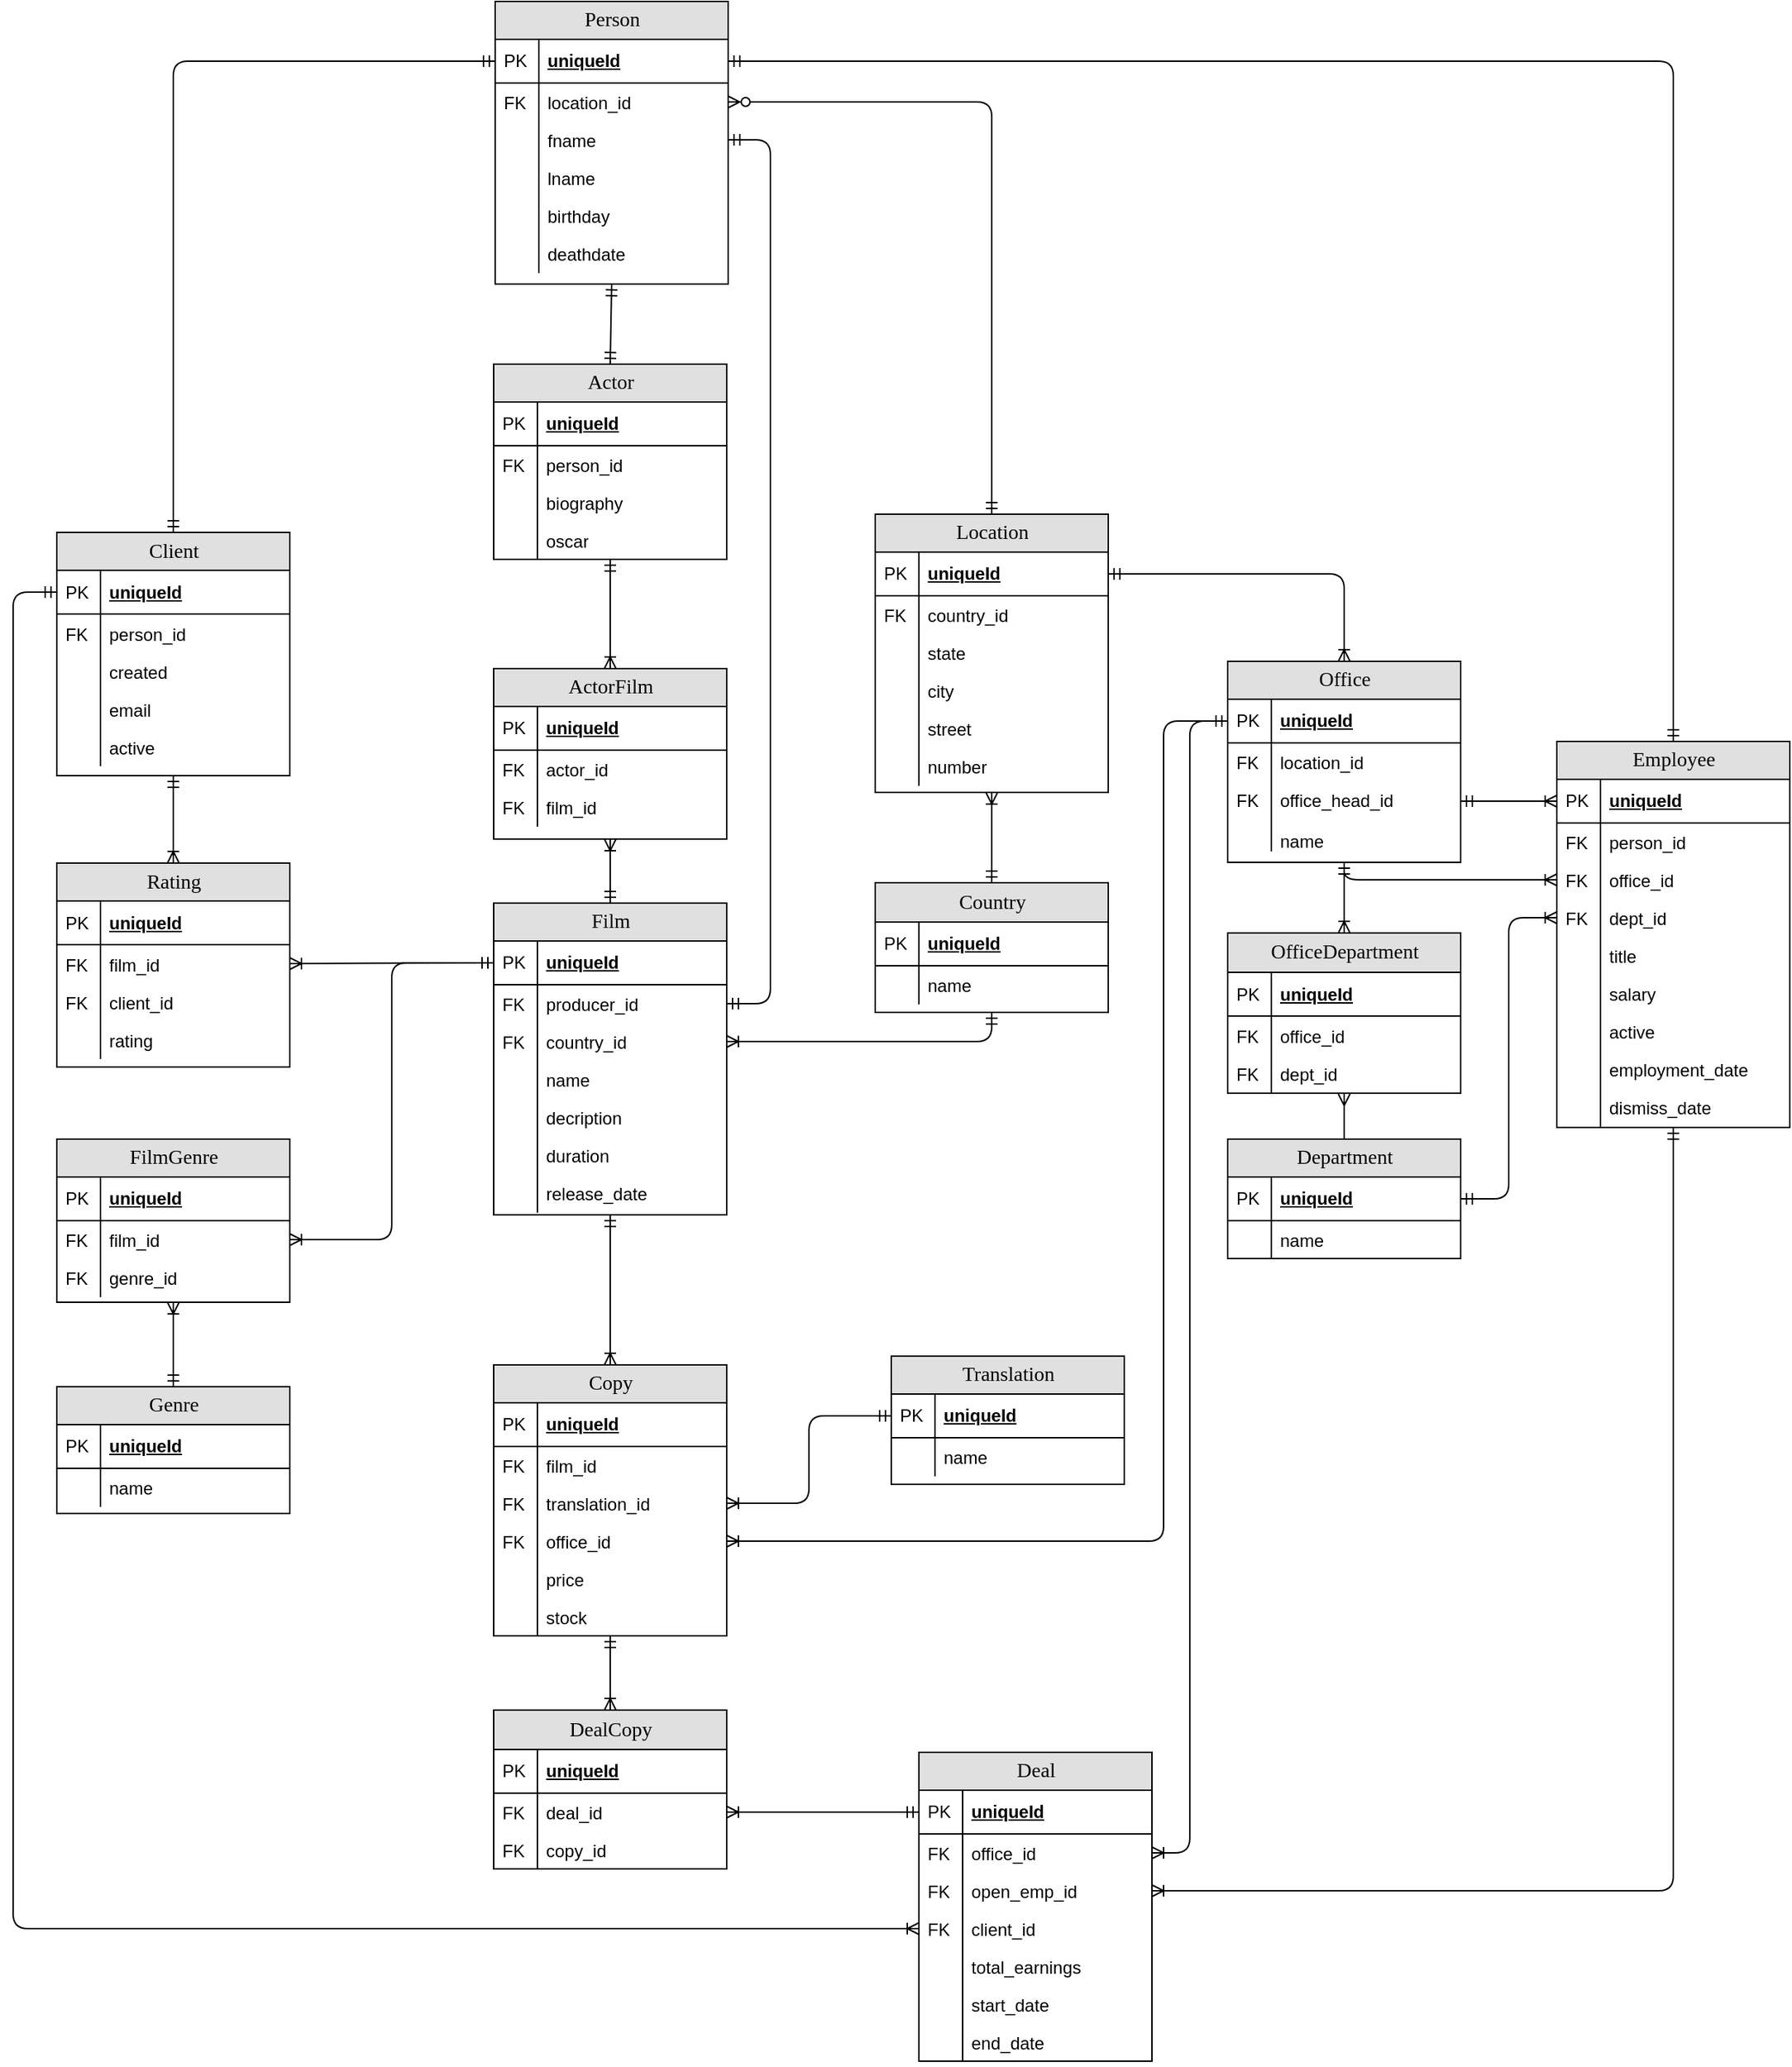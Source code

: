 <mxfile version="11.1.2" type="device"><diagram name="Page-1" id="e56a1550-8fbb-45ad-956c-1786394a9013"><mxGraphModel dx="1422" dy="778" grid="1" gridSize="10" guides="1" tooltips="1" connect="1" arrows="1" fold="1" page="1" pageScale="1" pageWidth="1100" pageHeight="850" background="#ffffff" math="0" shadow="0"><root><mxCell id="0"/><mxCell id="1" parent="0"/><mxCell id="2e49270ec7c68f3f-8" value="Person" style="swimlane;html=1;fontStyle=0;childLayout=stackLayout;horizontal=1;startSize=26;fillColor=#e0e0e0;horizontalStack=0;resizeParent=1;resizeLast=0;collapsible=1;marginBottom=0;swimlaneFillColor=#ffffff;align=center;rounded=0;shadow=0;comic=0;labelBackgroundColor=none;strokeColor=#000000;strokeWidth=1;fontFamily=Verdana;fontSize=14;fontColor=#000000;swimlaneLine=1;" parent="1" vertex="1"><mxGeometry x="641" y="37" width="160" height="194" as="geometry"/></mxCell><mxCell id="2e49270ec7c68f3f-9" value="uniqueId" style="shape=partialRectangle;top=0;left=0;right=0;bottom=1;html=1;align=left;verticalAlign=middle;fillColor=none;spacingLeft=34;spacingRight=4;whiteSpace=wrap;overflow=hidden;rotatable=0;points=[[0,0.5],[1,0.5]];portConstraint=eastwest;dropTarget=0;fontStyle=5;" parent="2e49270ec7c68f3f-8" vertex="1"><mxGeometry y="26" width="160" height="30" as="geometry"/></mxCell><mxCell id="2e49270ec7c68f3f-10" value="PK" style="shape=partialRectangle;top=0;left=0;bottom=0;html=1;fillColor=none;align=left;verticalAlign=middle;spacingLeft=4;spacingRight=4;whiteSpace=wrap;overflow=hidden;rotatable=0;points=[];portConstraint=eastwest;part=1;" parent="2e49270ec7c68f3f-9" vertex="1" connectable="0"><mxGeometry width="30" height="30" as="geometry"/></mxCell><mxCell id="aB7Nx-ChoNUDOVZ2O176-5" value="location_id" style="shape=partialRectangle;top=0;left=0;right=0;bottom=0;html=1;align=left;verticalAlign=top;fillColor=none;spacingLeft=34;spacingRight=4;whiteSpace=wrap;overflow=hidden;rotatable=0;points=[[0,0.5],[1,0.5]];portConstraint=eastwest;dropTarget=0;" parent="2e49270ec7c68f3f-8" vertex="1"><mxGeometry y="56" width="160" height="26" as="geometry"/></mxCell><mxCell id="aB7Nx-ChoNUDOVZ2O176-6" value="FK" style="shape=partialRectangle;top=0;left=0;bottom=0;html=1;fillColor=none;align=left;verticalAlign=top;spacingLeft=4;spacingRight=4;whiteSpace=wrap;overflow=hidden;rotatable=0;points=[];portConstraint=eastwest;part=1;" parent="aB7Nx-ChoNUDOVZ2O176-5" vertex="1" connectable="0"><mxGeometry width="30" height="26" as="geometry"/></mxCell><mxCell id="2e49270ec7c68f3f-11" value="fname" style="shape=partialRectangle;top=0;left=0;right=0;bottom=0;html=1;align=left;verticalAlign=top;fillColor=none;spacingLeft=34;spacingRight=4;whiteSpace=wrap;overflow=hidden;rotatable=0;points=[[0,0.5],[1,0.5]];portConstraint=eastwest;dropTarget=0;" parent="2e49270ec7c68f3f-8" vertex="1"><mxGeometry y="82" width="160" height="26" as="geometry"/></mxCell><mxCell id="2e49270ec7c68f3f-12" value="" style="shape=partialRectangle;top=0;left=0;bottom=0;html=1;fillColor=none;align=left;verticalAlign=top;spacingLeft=4;spacingRight=4;whiteSpace=wrap;overflow=hidden;rotatable=0;points=[];portConstraint=eastwest;part=1;" parent="2e49270ec7c68f3f-11" vertex="1" connectable="0"><mxGeometry width="30" height="26" as="geometry"/></mxCell><mxCell id="2e49270ec7c68f3f-13" value="lname" style="shape=partialRectangle;top=0;left=0;right=0;bottom=0;html=1;align=left;verticalAlign=top;fillColor=none;spacingLeft=34;spacingRight=4;whiteSpace=wrap;overflow=hidden;rotatable=0;points=[[0,0.5],[1,0.5]];portConstraint=eastwest;dropTarget=0;" parent="2e49270ec7c68f3f-8" vertex="1"><mxGeometry y="108" width="160" height="26" as="geometry"/></mxCell><mxCell id="2e49270ec7c68f3f-14" value="" style="shape=partialRectangle;top=0;left=0;bottom=0;html=1;fillColor=none;align=left;verticalAlign=top;spacingLeft=4;spacingRight=4;whiteSpace=wrap;overflow=hidden;rotatable=0;points=[];portConstraint=eastwest;part=1;" parent="2e49270ec7c68f3f-13" vertex="1" connectable="0"><mxGeometry width="30" height="26" as="geometry"/></mxCell><mxCell id="2e49270ec7c68f3f-15" value="birthday" style="shape=partialRectangle;top=0;left=0;right=0;bottom=0;html=1;align=left;verticalAlign=top;fillColor=none;spacingLeft=34;spacingRight=4;whiteSpace=wrap;overflow=hidden;rotatable=0;points=[[0,0.5],[1,0.5]];portConstraint=eastwest;dropTarget=0;" parent="2e49270ec7c68f3f-8" vertex="1"><mxGeometry y="134" width="160" height="26" as="geometry"/></mxCell><mxCell id="2e49270ec7c68f3f-16" value="" style="shape=partialRectangle;top=0;left=0;bottom=0;html=1;fillColor=none;align=left;verticalAlign=top;spacingLeft=4;spacingRight=4;whiteSpace=wrap;overflow=hidden;rotatable=0;points=[];portConstraint=eastwest;part=1;" parent="2e49270ec7c68f3f-15" vertex="1" connectable="0"><mxGeometry width="30" height="26" as="geometry"/></mxCell><mxCell id="aB7Nx-ChoNUDOVZ2O176-3" value="deathdate" style="shape=partialRectangle;top=0;left=0;right=0;bottom=0;html=1;align=left;verticalAlign=top;fillColor=none;spacingLeft=34;spacingRight=4;whiteSpace=wrap;overflow=hidden;rotatable=0;points=[[0,0.5],[1,0.5]];portConstraint=eastwest;dropTarget=0;" parent="2e49270ec7c68f3f-8" vertex="1"><mxGeometry y="160" width="160" height="26" as="geometry"/></mxCell><mxCell id="aB7Nx-ChoNUDOVZ2O176-4" value="" style="shape=partialRectangle;top=0;left=0;bottom=0;html=1;fillColor=none;align=left;verticalAlign=top;spacingLeft=4;spacingRight=4;whiteSpace=wrap;overflow=hidden;rotatable=0;points=[];portConstraint=eastwest;part=1;" parent="aB7Nx-ChoNUDOVZ2O176-3" vertex="1" connectable="0"><mxGeometry width="30" height="26" as="geometry"/></mxCell><mxCell id="2e49270ec7c68f3f-19" value="Employee" style="swimlane;html=1;fontStyle=0;childLayout=stackLayout;horizontal=1;startSize=26;fillColor=#e0e0e0;horizontalStack=0;resizeParent=1;resizeLast=0;collapsible=1;marginBottom=0;swimlaneFillColor=#ffffff;align=center;rounded=0;shadow=0;comic=0;labelBackgroundColor=none;strokeColor=#000000;strokeWidth=1;fontFamily=Verdana;fontSize=14;fontColor=#000000;" parent="1" vertex="1"><mxGeometry x="1370" y="545" width="160" height="265" as="geometry"/></mxCell><mxCell id="2e49270ec7c68f3f-20" value="uniqueId" style="shape=partialRectangle;top=0;left=0;right=0;bottom=1;html=1;align=left;verticalAlign=middle;fillColor=none;spacingLeft=34;spacingRight=4;whiteSpace=wrap;overflow=hidden;rotatable=0;points=[[0,0.5],[1,0.5]];portConstraint=eastwest;dropTarget=0;fontStyle=5;" parent="2e49270ec7c68f3f-19" vertex="1"><mxGeometry y="26" width="160" height="30" as="geometry"/></mxCell><mxCell id="2e49270ec7c68f3f-21" value="PK" style="shape=partialRectangle;top=0;left=0;bottom=0;html=1;fillColor=none;align=left;verticalAlign=middle;spacingLeft=4;spacingRight=4;whiteSpace=wrap;overflow=hidden;rotatable=0;points=[];portConstraint=eastwest;part=1;" parent="2e49270ec7c68f3f-20" vertex="1" connectable="0"><mxGeometry width="30" height="30" as="geometry"/></mxCell><mxCell id="2e49270ec7c68f3f-22" value="person_id" style="shape=partialRectangle;top=0;left=0;right=0;bottom=0;html=1;align=left;verticalAlign=top;fillColor=none;spacingLeft=34;spacingRight=4;whiteSpace=wrap;overflow=hidden;rotatable=0;points=[[0,0.5],[1,0.5]];portConstraint=eastwest;dropTarget=0;" parent="2e49270ec7c68f3f-19" vertex="1"><mxGeometry y="56" width="160" height="26" as="geometry"/></mxCell><mxCell id="2e49270ec7c68f3f-23" value="FK" style="shape=partialRectangle;top=0;left=0;bottom=0;html=1;fillColor=none;align=left;verticalAlign=top;spacingLeft=4;spacingRight=4;whiteSpace=wrap;overflow=hidden;rotatable=0;points=[];portConstraint=eastwest;part=1;" parent="2e49270ec7c68f3f-22" vertex="1" connectable="0"><mxGeometry width="30" height="26" as="geometry"/></mxCell><mxCell id="aB7Nx-ChoNUDOVZ2O176-67" value="office_id" style="shape=partialRectangle;top=0;left=0;right=0;bottom=0;html=1;align=left;verticalAlign=top;fillColor=none;spacingLeft=34;spacingRight=4;whiteSpace=wrap;overflow=hidden;rotatable=0;points=[[0,0.5],[1,0.5]];portConstraint=eastwest;dropTarget=0;" parent="2e49270ec7c68f3f-19" vertex="1"><mxGeometry y="82" width="160" height="26" as="geometry"/></mxCell><mxCell id="aB7Nx-ChoNUDOVZ2O176-68" value="FK" style="shape=partialRectangle;top=0;left=0;bottom=0;html=1;fillColor=none;align=left;verticalAlign=top;spacingLeft=4;spacingRight=4;whiteSpace=wrap;overflow=hidden;rotatable=0;points=[];portConstraint=eastwest;part=1;" parent="aB7Nx-ChoNUDOVZ2O176-67" vertex="1" connectable="0"><mxGeometry width="30" height="26" as="geometry"/></mxCell><mxCell id="TpmKQloM4xabRlSfvXjr-30" value="dept_id" style="shape=partialRectangle;top=0;left=0;right=0;bottom=0;html=1;align=left;verticalAlign=top;fillColor=none;spacingLeft=34;spacingRight=4;whiteSpace=wrap;overflow=hidden;rotatable=0;points=[[0,0.5],[1,0.5]];portConstraint=eastwest;dropTarget=0;" parent="2e49270ec7c68f3f-19" vertex="1"><mxGeometry y="108" width="160" height="26" as="geometry"/></mxCell><mxCell id="TpmKQloM4xabRlSfvXjr-31" value="FK" style="shape=partialRectangle;top=0;left=0;bottom=0;html=1;fillColor=none;align=left;verticalAlign=top;spacingLeft=4;spacingRight=4;whiteSpace=wrap;overflow=hidden;rotatable=0;points=[];portConstraint=eastwest;part=1;" parent="TpmKQloM4xabRlSfvXjr-30" vertex="1" connectable="0"><mxGeometry width="30" height="26" as="geometry"/></mxCell><mxCell id="2e49270ec7c68f3f-24" value="title" style="shape=partialRectangle;top=0;left=0;right=0;bottom=0;html=1;align=left;verticalAlign=top;fillColor=none;spacingLeft=34;spacingRight=4;whiteSpace=wrap;overflow=hidden;rotatable=0;points=[[0,0.5],[1,0.5]];portConstraint=eastwest;dropTarget=0;" parent="2e49270ec7c68f3f-19" vertex="1"><mxGeometry y="134" width="160" height="26" as="geometry"/></mxCell><mxCell id="2e49270ec7c68f3f-25" value="" style="shape=partialRectangle;top=0;left=0;bottom=0;html=1;fillColor=none;align=left;verticalAlign=top;spacingLeft=4;spacingRight=4;whiteSpace=wrap;overflow=hidden;rotatable=0;points=[];portConstraint=eastwest;part=1;" parent="2e49270ec7c68f3f-24" vertex="1" connectable="0"><mxGeometry width="30" height="26" as="geometry"/></mxCell><mxCell id="2e49270ec7c68f3f-26" value="salary" style="shape=partialRectangle;top=0;left=0;right=0;bottom=0;html=1;align=left;verticalAlign=top;fillColor=none;spacingLeft=34;spacingRight=4;whiteSpace=wrap;overflow=hidden;rotatable=0;points=[[0,0.5],[1,0.5]];portConstraint=eastwest;dropTarget=0;" parent="2e49270ec7c68f3f-19" vertex="1"><mxGeometry y="160" width="160" height="26" as="geometry"/></mxCell><mxCell id="2e49270ec7c68f3f-27" value="" style="shape=partialRectangle;top=0;left=0;bottom=0;html=1;fillColor=none;align=left;verticalAlign=top;spacingLeft=4;spacingRight=4;whiteSpace=wrap;overflow=hidden;rotatable=0;points=[];portConstraint=eastwest;part=1;" parent="2e49270ec7c68f3f-26" vertex="1" connectable="0"><mxGeometry width="30" height="26" as="geometry"/></mxCell><mxCell id="aB7Nx-ChoNUDOVZ2O176-43" value="active" style="shape=partialRectangle;top=0;left=0;right=0;bottom=0;html=1;align=left;verticalAlign=top;fillColor=none;spacingLeft=34;spacingRight=4;whiteSpace=wrap;overflow=hidden;rotatable=0;points=[[0,0.5],[1,0.5]];portConstraint=eastwest;dropTarget=0;" parent="2e49270ec7c68f3f-19" vertex="1"><mxGeometry y="186" width="160" height="26" as="geometry"/></mxCell><mxCell id="aB7Nx-ChoNUDOVZ2O176-44" value="" style="shape=partialRectangle;top=0;left=0;bottom=0;html=1;fillColor=none;align=left;verticalAlign=top;spacingLeft=4;spacingRight=4;whiteSpace=wrap;overflow=hidden;rotatable=0;points=[];portConstraint=eastwest;part=1;" parent="aB7Nx-ChoNUDOVZ2O176-43" vertex="1" connectable="0"><mxGeometry width="30" height="26" as="geometry"/></mxCell><mxCell id="aB7Nx-ChoNUDOVZ2O176-45" value="employment_date" style="shape=partialRectangle;top=0;left=0;right=0;bottom=0;html=1;align=left;verticalAlign=top;fillColor=none;spacingLeft=34;spacingRight=4;whiteSpace=wrap;overflow=hidden;rotatable=0;points=[[0,0.5],[1,0.5]];portConstraint=eastwest;dropTarget=0;" parent="2e49270ec7c68f3f-19" vertex="1"><mxGeometry y="212" width="160" height="26" as="geometry"/></mxCell><mxCell id="aB7Nx-ChoNUDOVZ2O176-46" value="" style="shape=partialRectangle;top=0;left=0;bottom=0;html=1;fillColor=none;align=left;verticalAlign=top;spacingLeft=4;spacingRight=4;whiteSpace=wrap;overflow=hidden;rotatable=0;points=[];portConstraint=eastwest;part=1;" parent="aB7Nx-ChoNUDOVZ2O176-45" vertex="1" connectable="0"><mxGeometry width="30" height="26" as="geometry"/></mxCell><mxCell id="aB7Nx-ChoNUDOVZ2O176-47" value="dismiss_date" style="shape=partialRectangle;top=0;left=0;right=0;bottom=0;html=1;align=left;verticalAlign=top;fillColor=none;spacingLeft=34;spacingRight=4;whiteSpace=wrap;overflow=hidden;rotatable=0;points=[[0,0.5],[1,0.5]];portConstraint=eastwest;dropTarget=0;" parent="2e49270ec7c68f3f-19" vertex="1"><mxGeometry y="238" width="160" height="26" as="geometry"/></mxCell><mxCell id="aB7Nx-ChoNUDOVZ2O176-48" value="" style="shape=partialRectangle;top=0;left=0;bottom=0;html=1;fillColor=none;align=left;verticalAlign=top;spacingLeft=4;spacingRight=4;whiteSpace=wrap;overflow=hidden;rotatable=0;points=[];portConstraint=eastwest;part=1;" parent="aB7Nx-ChoNUDOVZ2O176-47" vertex="1" connectable="0"><mxGeometry width="30" height="26" as="geometry"/></mxCell><mxCell id="2e49270ec7c68f3f-30" value="Location" style="swimlane;html=1;fontStyle=0;childLayout=stackLayout;horizontal=1;startSize=26;fillColor=#e0e0e0;horizontalStack=0;resizeParent=1;resizeLast=0;collapsible=1;marginBottom=0;swimlaneFillColor=#ffffff;align=center;rounded=0;shadow=0;comic=0;labelBackgroundColor=none;strokeColor=#000000;strokeWidth=1;fontFamily=Verdana;fontSize=14;fontColor=#000000;" parent="1" vertex="1"><mxGeometry x="902" y="389" width="160" height="191" as="geometry"/></mxCell><mxCell id="2e49270ec7c68f3f-31" value="uniqueId" style="shape=partialRectangle;top=0;left=0;right=0;bottom=1;html=1;align=left;verticalAlign=middle;fillColor=none;spacingLeft=34;spacingRight=4;whiteSpace=wrap;overflow=hidden;rotatable=0;points=[[0,0.5],[1,0.5]];portConstraint=eastwest;dropTarget=0;fontStyle=5;" parent="2e49270ec7c68f3f-30" vertex="1"><mxGeometry y="26" width="160" height="30" as="geometry"/></mxCell><mxCell id="2e49270ec7c68f3f-32" value="PK" style="shape=partialRectangle;top=0;left=0;bottom=0;html=1;fillColor=none;align=left;verticalAlign=middle;spacingLeft=4;spacingRight=4;whiteSpace=wrap;overflow=hidden;rotatable=0;points=[];portConstraint=eastwest;part=1;" parent="2e49270ec7c68f3f-31" vertex="1" connectable="0"><mxGeometry width="30" height="30" as="geometry"/></mxCell><mxCell id="2e49270ec7c68f3f-33" value="country_id" style="shape=partialRectangle;top=0;left=0;right=0;bottom=0;html=1;align=left;verticalAlign=top;fillColor=none;spacingLeft=34;spacingRight=4;whiteSpace=wrap;overflow=hidden;rotatable=0;points=[[0,0.5],[1,0.5]];portConstraint=eastwest;dropTarget=0;" parent="2e49270ec7c68f3f-30" vertex="1"><mxGeometry y="56" width="160" height="26" as="geometry"/></mxCell><mxCell id="2e49270ec7c68f3f-34" value="FK" style="shape=partialRectangle;top=0;left=0;bottom=0;html=1;fillColor=none;align=left;verticalAlign=top;spacingLeft=4;spacingRight=4;whiteSpace=wrap;overflow=hidden;rotatable=0;points=[];portConstraint=eastwest;part=1;" parent="2e49270ec7c68f3f-33" vertex="1" connectable="0"><mxGeometry width="30" height="26" as="geometry"/></mxCell><mxCell id="2e49270ec7c68f3f-35" value="state" style="shape=partialRectangle;top=0;left=0;right=0;bottom=0;html=1;align=left;verticalAlign=top;fillColor=none;spacingLeft=34;spacingRight=4;whiteSpace=wrap;overflow=hidden;rotatable=0;points=[[0,0.5],[1,0.5]];portConstraint=eastwest;dropTarget=0;" parent="2e49270ec7c68f3f-30" vertex="1"><mxGeometry y="82" width="160" height="26" as="geometry"/></mxCell><mxCell id="2e49270ec7c68f3f-36" value="" style="shape=partialRectangle;top=0;left=0;bottom=0;html=1;fillColor=none;align=left;verticalAlign=top;spacingLeft=4;spacingRight=4;whiteSpace=wrap;overflow=hidden;rotatable=0;points=[];portConstraint=eastwest;part=1;" parent="2e49270ec7c68f3f-35" vertex="1" connectable="0"><mxGeometry width="30" height="26" as="geometry"/></mxCell><mxCell id="TpmKQloM4xabRlSfvXjr-56" value="city" style="shape=partialRectangle;top=0;left=0;right=0;bottom=0;html=1;align=left;verticalAlign=top;fillColor=none;spacingLeft=34;spacingRight=4;whiteSpace=wrap;overflow=hidden;rotatable=0;points=[[0,0.5],[1,0.5]];portConstraint=eastwest;dropTarget=0;" parent="2e49270ec7c68f3f-30" vertex="1"><mxGeometry y="108" width="160" height="26" as="geometry"/></mxCell><mxCell id="TpmKQloM4xabRlSfvXjr-57" value="" style="shape=partialRectangle;top=0;left=0;bottom=0;html=1;fillColor=none;align=left;verticalAlign=top;spacingLeft=4;spacingRight=4;whiteSpace=wrap;overflow=hidden;rotatable=0;points=[];portConstraint=eastwest;part=1;" parent="TpmKQloM4xabRlSfvXjr-56" vertex="1" connectable="0"><mxGeometry width="30" height="26" as="geometry"/></mxCell><mxCell id="2e49270ec7c68f3f-37" value="street" style="shape=partialRectangle;top=0;left=0;right=0;bottom=0;html=1;align=left;verticalAlign=top;fillColor=none;spacingLeft=34;spacingRight=4;whiteSpace=wrap;overflow=hidden;rotatable=0;points=[[0,0.5],[1,0.5]];portConstraint=eastwest;dropTarget=0;" parent="2e49270ec7c68f3f-30" vertex="1"><mxGeometry y="134" width="160" height="26" as="geometry"/></mxCell><mxCell id="2e49270ec7c68f3f-38" value="" style="shape=partialRectangle;top=0;left=0;bottom=0;html=1;fillColor=none;align=left;verticalAlign=top;spacingLeft=4;spacingRight=4;whiteSpace=wrap;overflow=hidden;rotatable=0;points=[];portConstraint=eastwest;part=1;" parent="2e49270ec7c68f3f-37" vertex="1" connectable="0"><mxGeometry width="30" height="26" as="geometry"/></mxCell><mxCell id="aB7Nx-ChoNUDOVZ2O176-35" value="number" style="shape=partialRectangle;top=0;left=0;right=0;bottom=0;html=1;align=left;verticalAlign=top;fillColor=none;spacingLeft=34;spacingRight=4;whiteSpace=wrap;overflow=hidden;rotatable=0;points=[[0,0.5],[1,0.5]];portConstraint=eastwest;dropTarget=0;" parent="2e49270ec7c68f3f-30" vertex="1"><mxGeometry y="160" width="160" height="26" as="geometry"/></mxCell><mxCell id="aB7Nx-ChoNUDOVZ2O176-36" value="" style="shape=partialRectangle;top=0;left=0;bottom=0;html=1;fillColor=none;align=left;verticalAlign=top;spacingLeft=4;spacingRight=4;whiteSpace=wrap;overflow=hidden;rotatable=0;points=[];portConstraint=eastwest;part=1;" parent="aB7Nx-ChoNUDOVZ2O176-35" vertex="1" connectable="0"><mxGeometry width="30" height="26" as="geometry"/></mxCell><mxCell id="2e49270ec7c68f3f-80" value="Client" style="swimlane;html=1;fontStyle=0;childLayout=stackLayout;horizontal=1;startSize=26;fillColor=#e0e0e0;horizontalStack=0;resizeParent=1;resizeLast=0;collapsible=1;marginBottom=0;swimlaneFillColor=#ffffff;align=center;rounded=0;shadow=0;comic=0;labelBackgroundColor=none;strokeColor=#000000;strokeWidth=1;fontFamily=Verdana;fontSize=14;fontColor=#000000;" parent="1" vertex="1"><mxGeometry x="340" y="401.5" width="160" height="167" as="geometry"/></mxCell><mxCell id="2e49270ec7c68f3f-81" value="uniqueId" style="shape=partialRectangle;top=0;left=0;right=0;bottom=1;html=1;align=left;verticalAlign=middle;fillColor=none;spacingLeft=34;spacingRight=4;whiteSpace=wrap;overflow=hidden;rotatable=0;points=[[0,0.5],[1,0.5]];portConstraint=eastwest;dropTarget=0;fontStyle=5;" parent="2e49270ec7c68f3f-80" vertex="1"><mxGeometry y="26" width="160" height="30" as="geometry"/></mxCell><mxCell id="2e49270ec7c68f3f-82" value="PK" style="shape=partialRectangle;top=0;left=0;bottom=0;html=1;fillColor=none;align=left;verticalAlign=middle;spacingLeft=4;spacingRight=4;whiteSpace=wrap;overflow=hidden;rotatable=0;points=[];portConstraint=eastwest;part=1;" parent="2e49270ec7c68f3f-81" vertex="1" connectable="0"><mxGeometry width="30" height="30" as="geometry"/></mxCell><mxCell id="2e49270ec7c68f3f-83" value="person_id" style="shape=partialRectangle;top=0;left=0;right=0;bottom=0;html=1;align=left;verticalAlign=top;fillColor=none;spacingLeft=34;spacingRight=4;whiteSpace=wrap;overflow=hidden;rotatable=0;points=[[0,0.5],[1,0.5]];portConstraint=eastwest;dropTarget=0;" parent="2e49270ec7c68f3f-80" vertex="1"><mxGeometry y="56" width="160" height="26" as="geometry"/></mxCell><mxCell id="2e49270ec7c68f3f-84" value="FK" style="shape=partialRectangle;top=0;left=0;bottom=0;html=1;fillColor=none;align=left;verticalAlign=top;spacingLeft=4;spacingRight=4;whiteSpace=wrap;overflow=hidden;rotatable=0;points=[];portConstraint=eastwest;part=1;" parent="2e49270ec7c68f3f-83" vertex="1" connectable="0"><mxGeometry width="30" height="26" as="geometry"/></mxCell><mxCell id="2e49270ec7c68f3f-85" value="created" style="shape=partialRectangle;top=0;left=0;right=0;bottom=0;html=1;align=left;verticalAlign=top;fillColor=none;spacingLeft=34;spacingRight=4;whiteSpace=wrap;overflow=hidden;rotatable=0;points=[[0,0.5],[1,0.5]];portConstraint=eastwest;dropTarget=0;" parent="2e49270ec7c68f3f-80" vertex="1"><mxGeometry y="82" width="160" height="26" as="geometry"/></mxCell><mxCell id="2e49270ec7c68f3f-86" value="" style="shape=partialRectangle;top=0;left=0;bottom=0;html=1;fillColor=none;align=left;verticalAlign=top;spacingLeft=4;spacingRight=4;whiteSpace=wrap;overflow=hidden;rotatable=0;points=[];portConstraint=eastwest;part=1;" parent="2e49270ec7c68f3f-85" vertex="1" connectable="0"><mxGeometry width="30" height="26" as="geometry"/></mxCell><mxCell id="2e49270ec7c68f3f-87" value="email" style="shape=partialRectangle;top=0;left=0;right=0;bottom=0;html=1;align=left;verticalAlign=top;fillColor=none;spacingLeft=34;spacingRight=4;whiteSpace=wrap;overflow=hidden;rotatable=0;points=[[0,0.5],[1,0.5]];portConstraint=eastwest;dropTarget=0;" parent="2e49270ec7c68f3f-80" vertex="1"><mxGeometry y="108" width="160" height="26" as="geometry"/></mxCell><mxCell id="2e49270ec7c68f3f-88" value="" style="shape=partialRectangle;top=0;left=0;bottom=0;html=1;fillColor=none;align=left;verticalAlign=top;spacingLeft=4;spacingRight=4;whiteSpace=wrap;overflow=hidden;rotatable=0;points=[];portConstraint=eastwest;part=1;" parent="2e49270ec7c68f3f-87" vertex="1" connectable="0"><mxGeometry width="30" height="26" as="geometry"/></mxCell><mxCell id="aB7Nx-ChoNUDOVZ2O176-41" value="active" style="shape=partialRectangle;top=0;left=0;right=0;bottom=0;html=1;align=left;verticalAlign=top;fillColor=none;spacingLeft=34;spacingRight=4;whiteSpace=wrap;overflow=hidden;rotatable=0;points=[[0,0.5],[1,0.5]];portConstraint=eastwest;dropTarget=0;" parent="2e49270ec7c68f3f-80" vertex="1"><mxGeometry y="134" width="160" height="26" as="geometry"/></mxCell><mxCell id="aB7Nx-ChoNUDOVZ2O176-42" value="" style="shape=partialRectangle;top=0;left=0;bottom=0;html=1;fillColor=none;align=left;verticalAlign=top;spacingLeft=4;spacingRight=4;whiteSpace=wrap;overflow=hidden;rotatable=0;points=[];portConstraint=eastwest;part=1;" parent="aB7Nx-ChoNUDOVZ2O176-41" vertex="1" connectable="0"><mxGeometry width="30" height="26" as="geometry"/></mxCell><mxCell id="aB7Nx-ChoNUDOVZ2O176-7" value="Actor" style="swimlane;html=1;fontStyle=0;childLayout=stackLayout;horizontal=1;startSize=26;fillColor=#e0e0e0;horizontalStack=0;resizeParent=1;resizeLast=0;collapsible=1;marginBottom=0;swimlaneFillColor=#ffffff;align=center;rounded=0;shadow=0;comic=0;labelBackgroundColor=none;strokeColor=#000000;strokeWidth=1;fontFamily=Verdana;fontSize=14;fontColor=#000000;" parent="1" vertex="1"><mxGeometry x="640" y="286" width="160" height="134" as="geometry"/></mxCell><mxCell id="aB7Nx-ChoNUDOVZ2O176-8" value="uniqueId" style="shape=partialRectangle;top=0;left=0;right=0;bottom=1;html=1;align=left;verticalAlign=middle;fillColor=none;spacingLeft=34;spacingRight=4;whiteSpace=wrap;overflow=hidden;rotatable=0;points=[[0,0.5],[1,0.5]];portConstraint=eastwest;dropTarget=0;fontStyle=5;" parent="aB7Nx-ChoNUDOVZ2O176-7" vertex="1"><mxGeometry y="26" width="160" height="30" as="geometry"/></mxCell><mxCell id="aB7Nx-ChoNUDOVZ2O176-9" value="PK" style="shape=partialRectangle;top=0;left=0;bottom=0;html=1;fillColor=none;align=left;verticalAlign=middle;spacingLeft=4;spacingRight=4;whiteSpace=wrap;overflow=hidden;rotatable=0;points=[];portConstraint=eastwest;part=1;" parent="aB7Nx-ChoNUDOVZ2O176-8" vertex="1" connectable="0"><mxGeometry width="30" height="30" as="geometry"/></mxCell><mxCell id="aB7Nx-ChoNUDOVZ2O176-10" value="person_id" style="shape=partialRectangle;top=0;left=0;right=0;bottom=0;html=1;align=left;verticalAlign=top;fillColor=none;spacingLeft=34;spacingRight=4;whiteSpace=wrap;overflow=hidden;rotatable=0;points=[[0,0.5],[1,0.5]];portConstraint=eastwest;dropTarget=0;" parent="aB7Nx-ChoNUDOVZ2O176-7" vertex="1"><mxGeometry y="56" width="160" height="26" as="geometry"/></mxCell><mxCell id="aB7Nx-ChoNUDOVZ2O176-11" value="FK" style="shape=partialRectangle;top=0;left=0;bottom=0;html=1;fillColor=none;align=left;verticalAlign=top;spacingLeft=4;spacingRight=4;whiteSpace=wrap;overflow=hidden;rotatable=0;points=[];portConstraint=eastwest;part=1;" parent="aB7Nx-ChoNUDOVZ2O176-10" vertex="1" connectable="0"><mxGeometry width="30" height="26" as="geometry"/></mxCell><mxCell id="aB7Nx-ChoNUDOVZ2O176-12" value="biography" style="shape=partialRectangle;top=0;left=0;right=0;bottom=0;html=1;align=left;verticalAlign=top;fillColor=none;spacingLeft=34;spacingRight=4;whiteSpace=wrap;overflow=hidden;rotatable=0;points=[[0,0.5],[1,0.5]];portConstraint=eastwest;dropTarget=0;" parent="aB7Nx-ChoNUDOVZ2O176-7" vertex="1"><mxGeometry y="82" width="160" height="26" as="geometry"/></mxCell><mxCell id="aB7Nx-ChoNUDOVZ2O176-13" value="" style="shape=partialRectangle;top=0;left=0;bottom=0;html=1;fillColor=none;align=left;verticalAlign=top;spacingLeft=4;spacingRight=4;whiteSpace=wrap;overflow=hidden;rotatable=0;points=[];portConstraint=eastwest;part=1;" parent="aB7Nx-ChoNUDOVZ2O176-12" vertex="1" connectable="0"><mxGeometry width="30" height="26" as="geometry"/></mxCell><mxCell id="aB7Nx-ChoNUDOVZ2O176-14" value="oscar" style="shape=partialRectangle;top=0;left=0;right=0;bottom=0;html=1;align=left;verticalAlign=top;fillColor=none;spacingLeft=34;spacingRight=4;whiteSpace=wrap;overflow=hidden;rotatable=0;points=[[0,0.5],[1,0.5]];portConstraint=eastwest;dropTarget=0;" parent="aB7Nx-ChoNUDOVZ2O176-7" vertex="1"><mxGeometry y="108" width="160" height="26" as="geometry"/></mxCell><mxCell id="aB7Nx-ChoNUDOVZ2O176-15" value="" style="shape=partialRectangle;top=0;left=0;bottom=0;html=1;fillColor=none;align=left;verticalAlign=top;spacingLeft=4;spacingRight=4;whiteSpace=wrap;overflow=hidden;rotatable=0;points=[];portConstraint=eastwest;part=1;" parent="aB7Nx-ChoNUDOVZ2O176-14" vertex="1" connectable="0"><mxGeometry width="30" height="26" as="geometry"/></mxCell><mxCell id="aB7Nx-ChoNUDOVZ2O176-50" value="Office" style="swimlane;html=1;fontStyle=0;childLayout=stackLayout;horizontal=1;startSize=26;fillColor=#e0e0e0;horizontalStack=0;resizeParent=1;resizeLast=0;collapsible=1;marginBottom=0;swimlaneFillColor=#ffffff;align=center;rounded=0;shadow=0;comic=0;labelBackgroundColor=none;strokeColor=#000000;strokeWidth=1;fontFamily=Verdana;fontSize=14;fontColor=#000000;" parent="1" vertex="1"><mxGeometry x="1144" y="490" width="160" height="138" as="geometry"/></mxCell><mxCell id="aB7Nx-ChoNUDOVZ2O176-51" value="uniqueId" style="shape=partialRectangle;top=0;left=0;right=0;bottom=1;html=1;align=left;verticalAlign=middle;fillColor=none;spacingLeft=34;spacingRight=4;whiteSpace=wrap;overflow=hidden;rotatable=0;points=[[0,0.5],[1,0.5]];portConstraint=eastwest;dropTarget=0;fontStyle=5;" parent="aB7Nx-ChoNUDOVZ2O176-50" vertex="1"><mxGeometry y="26" width="160" height="30" as="geometry"/></mxCell><mxCell id="aB7Nx-ChoNUDOVZ2O176-52" value="PK" style="shape=partialRectangle;top=0;left=0;bottom=0;html=1;fillColor=none;align=left;verticalAlign=middle;spacingLeft=4;spacingRight=4;whiteSpace=wrap;overflow=hidden;rotatable=0;points=[];portConstraint=eastwest;part=1;" parent="aB7Nx-ChoNUDOVZ2O176-51" vertex="1" connectable="0"><mxGeometry width="30" height="30" as="geometry"/></mxCell><mxCell id="aB7Nx-ChoNUDOVZ2O176-53" value="location_id" style="shape=partialRectangle;top=0;left=0;right=0;bottom=0;html=1;align=left;verticalAlign=top;fillColor=none;spacingLeft=34;spacingRight=4;whiteSpace=wrap;overflow=hidden;rotatable=0;points=[[0,0.5],[1,0.5]];portConstraint=eastwest;dropTarget=0;" parent="aB7Nx-ChoNUDOVZ2O176-50" vertex="1"><mxGeometry y="56" width="160" height="26" as="geometry"/></mxCell><mxCell id="aB7Nx-ChoNUDOVZ2O176-54" value="FK" style="shape=partialRectangle;top=0;left=0;bottom=0;html=1;fillColor=none;align=left;verticalAlign=top;spacingLeft=4;spacingRight=4;whiteSpace=wrap;overflow=hidden;rotatable=0;points=[];portConstraint=eastwest;part=1;" parent="aB7Nx-ChoNUDOVZ2O176-53" vertex="1" connectable="0"><mxGeometry width="30" height="26" as="geometry"/></mxCell><mxCell id="aB7Nx-ChoNUDOVZ2O176-55" value="office_head_id" style="shape=partialRectangle;top=0;left=0;right=0;bottom=0;html=1;align=left;verticalAlign=top;fillColor=none;spacingLeft=34;spacingRight=4;whiteSpace=wrap;overflow=hidden;rotatable=0;points=[[0,0.5],[1,0.5]];portConstraint=eastwest;dropTarget=0;" parent="aB7Nx-ChoNUDOVZ2O176-50" vertex="1"><mxGeometry y="82" width="160" height="28" as="geometry"/></mxCell><mxCell id="aB7Nx-ChoNUDOVZ2O176-56" value="FK" style="shape=partialRectangle;top=0;left=0;bottom=0;html=1;fillColor=none;align=left;verticalAlign=top;spacingLeft=4;spacingRight=4;whiteSpace=wrap;overflow=hidden;rotatable=0;points=[];portConstraint=eastwest;part=1;" parent="aB7Nx-ChoNUDOVZ2O176-55" vertex="1" connectable="0"><mxGeometry width="30" height="28" as="geometry"/></mxCell><mxCell id="gK-uJdEw3IFCSwN0mxzE-5" value="name" style="shape=partialRectangle;top=0;left=0;right=0;bottom=0;html=1;align=left;verticalAlign=top;fillColor=none;spacingLeft=34;spacingRight=4;whiteSpace=wrap;overflow=hidden;rotatable=0;points=[[0,0.5],[1,0.5]];portConstraint=eastwest;dropTarget=0;" vertex="1" parent="aB7Nx-ChoNUDOVZ2O176-50"><mxGeometry y="110" width="160" height="20" as="geometry"/></mxCell><mxCell id="gK-uJdEw3IFCSwN0mxzE-6" value="" style="shape=partialRectangle;top=0;left=0;bottom=0;html=1;fillColor=none;align=left;verticalAlign=top;spacingLeft=4;spacingRight=4;whiteSpace=wrap;overflow=hidden;rotatable=0;points=[];portConstraint=eastwest;part=1;" vertex="1" connectable="0" parent="gK-uJdEw3IFCSwN0mxzE-5"><mxGeometry width="30" height="20" as="geometry"/></mxCell><mxCell id="aB7Nx-ChoNUDOVZ2O176-70" value="Film" style="swimlane;html=1;fontStyle=0;childLayout=stackLayout;horizontal=1;startSize=26;fillColor=#e0e0e0;horizontalStack=0;resizeParent=1;resizeLast=0;collapsible=1;marginBottom=0;swimlaneFillColor=#ffffff;align=center;rounded=0;shadow=0;comic=0;labelBackgroundColor=none;strokeColor=#000000;strokeWidth=1;fontFamily=Verdana;fontSize=14;fontColor=#000000;" parent="1" vertex="1"><mxGeometry x="640" y="656" width="160" height="214" as="geometry"/></mxCell><mxCell id="aB7Nx-ChoNUDOVZ2O176-71" value="uniqueId" style="shape=partialRectangle;top=0;left=0;right=0;bottom=1;html=1;align=left;verticalAlign=middle;fillColor=none;spacingLeft=34;spacingRight=4;whiteSpace=wrap;overflow=hidden;rotatable=0;points=[[0,0.5],[1,0.5]];portConstraint=eastwest;dropTarget=0;fontStyle=5;" parent="aB7Nx-ChoNUDOVZ2O176-70" vertex="1"><mxGeometry y="26" width="160" height="30" as="geometry"/></mxCell><mxCell id="aB7Nx-ChoNUDOVZ2O176-72" value="PK" style="shape=partialRectangle;top=0;left=0;bottom=0;html=1;fillColor=none;align=left;verticalAlign=middle;spacingLeft=4;spacingRight=4;whiteSpace=wrap;overflow=hidden;rotatable=0;points=[];portConstraint=eastwest;part=1;" parent="aB7Nx-ChoNUDOVZ2O176-71" vertex="1" connectable="0"><mxGeometry width="30" height="30" as="geometry"/></mxCell><mxCell id="aB7Nx-ChoNUDOVZ2O176-73" value="producer_id" style="shape=partialRectangle;top=0;left=0;right=0;bottom=0;html=1;align=left;verticalAlign=top;fillColor=none;spacingLeft=34;spacingRight=4;whiteSpace=wrap;overflow=hidden;rotatable=0;points=[[0,0.5],[1,0.5]];portConstraint=eastwest;dropTarget=0;" parent="aB7Nx-ChoNUDOVZ2O176-70" vertex="1"><mxGeometry y="56" width="160" height="26" as="geometry"/></mxCell><mxCell id="aB7Nx-ChoNUDOVZ2O176-74" value="FK" style="shape=partialRectangle;top=0;left=0;bottom=0;html=1;fillColor=none;align=left;verticalAlign=top;spacingLeft=4;spacingRight=4;whiteSpace=wrap;overflow=hidden;rotatable=0;points=[];portConstraint=eastwest;part=1;" parent="aB7Nx-ChoNUDOVZ2O176-73" vertex="1" connectable="0"><mxGeometry width="30" height="26" as="geometry"/></mxCell><mxCell id="TpmKQloM4xabRlSfvXjr-37" value="country_id" style="shape=partialRectangle;top=0;left=0;right=0;bottom=0;html=1;align=left;verticalAlign=top;fillColor=none;spacingLeft=34;spacingRight=4;whiteSpace=wrap;overflow=hidden;rotatable=0;points=[[0,0.5],[1,0.5]];portConstraint=eastwest;dropTarget=0;" parent="aB7Nx-ChoNUDOVZ2O176-70" vertex="1"><mxGeometry y="82" width="160" height="26" as="geometry"/></mxCell><mxCell id="TpmKQloM4xabRlSfvXjr-38" value="FK" style="shape=partialRectangle;top=0;left=0;bottom=0;html=1;fillColor=none;align=left;verticalAlign=top;spacingLeft=4;spacingRight=4;whiteSpace=wrap;overflow=hidden;rotatable=0;points=[];portConstraint=eastwest;part=1;" parent="TpmKQloM4xabRlSfvXjr-37" vertex="1" connectable="0"><mxGeometry width="30" height="26" as="geometry"/></mxCell><mxCell id="TpmKQloM4xabRlSfvXjr-35" value="name" style="shape=partialRectangle;top=0;left=0;right=0;bottom=0;html=1;align=left;verticalAlign=top;fillColor=none;spacingLeft=34;spacingRight=4;whiteSpace=wrap;overflow=hidden;rotatable=0;points=[[0,0.5],[1,0.5]];portConstraint=eastwest;dropTarget=0;" parent="aB7Nx-ChoNUDOVZ2O176-70" vertex="1"><mxGeometry y="108" width="160" height="26" as="geometry"/></mxCell><mxCell id="TpmKQloM4xabRlSfvXjr-36" value="" style="shape=partialRectangle;top=0;left=0;bottom=0;html=1;fillColor=none;align=left;verticalAlign=top;spacingLeft=4;spacingRight=4;whiteSpace=wrap;overflow=hidden;rotatable=0;points=[];portConstraint=eastwest;part=1;" parent="TpmKQloM4xabRlSfvXjr-35" vertex="1" connectable="0"><mxGeometry width="30" height="26" as="geometry"/></mxCell><mxCell id="aB7Nx-ChoNUDOVZ2O176-75" value="decription" style="shape=partialRectangle;top=0;left=0;right=0;bottom=0;html=1;align=left;verticalAlign=top;fillColor=none;spacingLeft=34;spacingRight=4;whiteSpace=wrap;overflow=hidden;rotatable=0;points=[[0,0.5],[1,0.5]];portConstraint=eastwest;dropTarget=0;" parent="aB7Nx-ChoNUDOVZ2O176-70" vertex="1"><mxGeometry y="134" width="160" height="26" as="geometry"/></mxCell><mxCell id="aB7Nx-ChoNUDOVZ2O176-76" value="" style="shape=partialRectangle;top=0;left=0;bottom=0;html=1;fillColor=none;align=left;verticalAlign=top;spacingLeft=4;spacingRight=4;whiteSpace=wrap;overflow=hidden;rotatable=0;points=[];portConstraint=eastwest;part=1;" parent="aB7Nx-ChoNUDOVZ2O176-75" vertex="1" connectable="0"><mxGeometry width="30" height="26" as="geometry"/></mxCell><mxCell id="aB7Nx-ChoNUDOVZ2O176-77" value="duration" style="shape=partialRectangle;top=0;left=0;right=0;bottom=0;html=1;align=left;verticalAlign=top;fillColor=none;spacingLeft=34;spacingRight=4;whiteSpace=wrap;overflow=hidden;rotatable=0;points=[[0,0.5],[1,0.5]];portConstraint=eastwest;dropTarget=0;" parent="aB7Nx-ChoNUDOVZ2O176-70" vertex="1"><mxGeometry y="160" width="160" height="26" as="geometry"/></mxCell><mxCell id="aB7Nx-ChoNUDOVZ2O176-78" value="" style="shape=partialRectangle;top=0;left=0;bottom=0;html=1;fillColor=none;align=left;verticalAlign=top;spacingLeft=4;spacingRight=4;whiteSpace=wrap;overflow=hidden;rotatable=0;points=[];portConstraint=eastwest;part=1;" parent="aB7Nx-ChoNUDOVZ2O176-77" vertex="1" connectable="0"><mxGeometry width="30" height="26" as="geometry"/></mxCell><mxCell id="aB7Nx-ChoNUDOVZ2O176-92" value="release_date" style="shape=partialRectangle;top=0;left=0;right=0;bottom=0;html=1;align=left;verticalAlign=top;fillColor=none;spacingLeft=34;spacingRight=4;whiteSpace=wrap;overflow=hidden;rotatable=0;points=[[0,0.5],[1,0.5]];portConstraint=eastwest;dropTarget=0;" parent="aB7Nx-ChoNUDOVZ2O176-70" vertex="1"><mxGeometry y="186" width="160" height="26" as="geometry"/></mxCell><mxCell id="aB7Nx-ChoNUDOVZ2O176-93" value="" style="shape=partialRectangle;top=0;left=0;bottom=0;html=1;fillColor=none;align=left;verticalAlign=top;spacingLeft=4;spacingRight=4;whiteSpace=wrap;overflow=hidden;rotatable=0;points=[];portConstraint=eastwest;part=1;" parent="aB7Nx-ChoNUDOVZ2O176-92" vertex="1" connectable="0"><mxGeometry width="30" height="26" as="geometry"/></mxCell><mxCell id="aB7Nx-ChoNUDOVZ2O176-83" value="ActorFilm" style="swimlane;html=1;fontStyle=0;childLayout=stackLayout;horizontal=1;startSize=26;fillColor=#e0e0e0;horizontalStack=0;resizeParent=1;resizeLast=0;collapsible=1;marginBottom=0;swimlaneFillColor=#ffffff;align=center;rounded=0;shadow=0;comic=0;labelBackgroundColor=none;strokeColor=#000000;strokeWidth=1;fontFamily=Verdana;fontSize=14;fontColor=#000000;" parent="1" vertex="1"><mxGeometry x="640" y="495" width="160" height="117" as="geometry"/></mxCell><mxCell id="aB7Nx-ChoNUDOVZ2O176-84" value="uniqueId" style="shape=partialRectangle;top=0;left=0;right=0;bottom=1;html=1;align=left;verticalAlign=middle;fillColor=none;spacingLeft=34;spacingRight=4;whiteSpace=wrap;overflow=hidden;rotatable=0;points=[[0,0.5],[1,0.5]];portConstraint=eastwest;dropTarget=0;fontStyle=5;" parent="aB7Nx-ChoNUDOVZ2O176-83" vertex="1"><mxGeometry y="26" width="160" height="30" as="geometry"/></mxCell><mxCell id="aB7Nx-ChoNUDOVZ2O176-85" value="PK" style="shape=partialRectangle;top=0;left=0;bottom=0;html=1;fillColor=none;align=left;verticalAlign=middle;spacingLeft=4;spacingRight=4;whiteSpace=wrap;overflow=hidden;rotatable=0;points=[];portConstraint=eastwest;part=1;" parent="aB7Nx-ChoNUDOVZ2O176-84" vertex="1" connectable="0"><mxGeometry width="30" height="30" as="geometry"/></mxCell><mxCell id="aB7Nx-ChoNUDOVZ2O176-86" value="actor_id" style="shape=partialRectangle;top=0;left=0;right=0;bottom=0;html=1;align=left;verticalAlign=top;fillColor=none;spacingLeft=34;spacingRight=4;whiteSpace=wrap;overflow=hidden;rotatable=0;points=[[0,0.5],[1,0.5]];portConstraint=eastwest;dropTarget=0;" parent="aB7Nx-ChoNUDOVZ2O176-83" vertex="1"><mxGeometry y="56" width="160" height="26" as="geometry"/></mxCell><mxCell id="aB7Nx-ChoNUDOVZ2O176-87" value="FK" style="shape=partialRectangle;top=0;left=0;bottom=0;html=1;fillColor=none;align=left;verticalAlign=top;spacingLeft=4;spacingRight=4;whiteSpace=wrap;overflow=hidden;rotatable=0;points=[];portConstraint=eastwest;part=1;" parent="aB7Nx-ChoNUDOVZ2O176-86" vertex="1" connectable="0"><mxGeometry width="30" height="26" as="geometry"/></mxCell><mxCell id="aB7Nx-ChoNUDOVZ2O176-88" value="film_id" style="shape=partialRectangle;top=0;left=0;right=0;bottom=0;html=1;align=left;verticalAlign=top;fillColor=none;spacingLeft=34;spacingRight=4;whiteSpace=wrap;overflow=hidden;rotatable=0;points=[[0,0.5],[1,0.5]];portConstraint=eastwest;dropTarget=0;" parent="aB7Nx-ChoNUDOVZ2O176-83" vertex="1"><mxGeometry y="82" width="160" height="26" as="geometry"/></mxCell><mxCell id="aB7Nx-ChoNUDOVZ2O176-89" value="FK" style="shape=partialRectangle;top=0;left=0;bottom=0;html=1;fillColor=none;align=left;verticalAlign=top;spacingLeft=4;spacingRight=4;whiteSpace=wrap;overflow=hidden;rotatable=0;points=[];portConstraint=eastwest;part=1;" parent="aB7Nx-ChoNUDOVZ2O176-88" vertex="1" connectable="0"><mxGeometry width="30" height="26" as="geometry"/></mxCell><mxCell id="aB7Nx-ChoNUDOVZ2O176-96" value="Genre" style="swimlane;html=1;fontStyle=0;childLayout=stackLayout;horizontal=1;startSize=26;fillColor=#e0e0e0;horizontalStack=0;resizeParent=1;resizeLast=0;collapsible=1;marginBottom=0;swimlaneFillColor=#ffffff;align=center;rounded=0;shadow=0;comic=0;labelBackgroundColor=none;strokeColor=#000000;strokeWidth=1;fontFamily=Verdana;fontSize=14;fontColor=#000000;" parent="1" vertex="1"><mxGeometry x="340" y="988" width="160" height="87" as="geometry"/></mxCell><mxCell id="aB7Nx-ChoNUDOVZ2O176-97" value="uniqueId" style="shape=partialRectangle;top=0;left=0;right=0;bottom=1;html=1;align=left;verticalAlign=middle;fillColor=none;spacingLeft=34;spacingRight=4;whiteSpace=wrap;overflow=hidden;rotatable=0;points=[[0,0.5],[1,0.5]];portConstraint=eastwest;dropTarget=0;fontStyle=5;" parent="aB7Nx-ChoNUDOVZ2O176-96" vertex="1"><mxGeometry y="26" width="160" height="30" as="geometry"/></mxCell><mxCell id="aB7Nx-ChoNUDOVZ2O176-98" value="PK" style="shape=partialRectangle;top=0;left=0;bottom=0;html=1;fillColor=none;align=left;verticalAlign=middle;spacingLeft=4;spacingRight=4;whiteSpace=wrap;overflow=hidden;rotatable=0;points=[];portConstraint=eastwest;part=1;" parent="aB7Nx-ChoNUDOVZ2O176-97" vertex="1" connectable="0"><mxGeometry width="30" height="30" as="geometry"/></mxCell><mxCell id="aB7Nx-ChoNUDOVZ2O176-99" value="name" style="shape=partialRectangle;top=0;left=0;right=0;bottom=0;html=1;align=left;verticalAlign=top;fillColor=none;spacingLeft=34;spacingRight=4;whiteSpace=wrap;overflow=hidden;rotatable=0;points=[[0,0.5],[1,0.5]];portConstraint=eastwest;dropTarget=0;" parent="aB7Nx-ChoNUDOVZ2O176-96" vertex="1"><mxGeometry y="56" width="160" height="26" as="geometry"/></mxCell><mxCell id="aB7Nx-ChoNUDOVZ2O176-100" value="" style="shape=partialRectangle;top=0;left=0;bottom=0;html=1;fillColor=none;align=left;verticalAlign=top;spacingLeft=4;spacingRight=4;whiteSpace=wrap;overflow=hidden;rotatable=0;points=[];portConstraint=eastwest;part=1;" parent="aB7Nx-ChoNUDOVZ2O176-99" vertex="1" connectable="0"><mxGeometry width="30" height="26" as="geometry"/></mxCell><mxCell id="aB7Nx-ChoNUDOVZ2O176-105" value="FilmGenre" style="swimlane;html=1;fontStyle=0;childLayout=stackLayout;horizontal=1;startSize=26;fillColor=#e0e0e0;horizontalStack=0;resizeParent=1;resizeLast=0;collapsible=1;marginBottom=0;swimlaneFillColor=#ffffff;align=center;rounded=0;shadow=0;comic=0;labelBackgroundColor=none;strokeColor=#000000;strokeWidth=1;fontFamily=Verdana;fontSize=14;fontColor=#000000;" parent="1" vertex="1"><mxGeometry x="340" y="818" width="160" height="112" as="geometry"/></mxCell><mxCell id="aB7Nx-ChoNUDOVZ2O176-106" value="uniqueId" style="shape=partialRectangle;top=0;left=0;right=0;bottom=1;html=1;align=left;verticalAlign=middle;fillColor=none;spacingLeft=34;spacingRight=4;whiteSpace=wrap;overflow=hidden;rotatable=0;points=[[0,0.5],[1,0.5]];portConstraint=eastwest;dropTarget=0;fontStyle=5;" parent="aB7Nx-ChoNUDOVZ2O176-105" vertex="1"><mxGeometry y="26" width="160" height="30" as="geometry"/></mxCell><mxCell id="aB7Nx-ChoNUDOVZ2O176-107" value="PK" style="shape=partialRectangle;top=0;left=0;bottom=0;html=1;fillColor=none;align=left;verticalAlign=middle;spacingLeft=4;spacingRight=4;whiteSpace=wrap;overflow=hidden;rotatable=0;points=[];portConstraint=eastwest;part=1;" parent="aB7Nx-ChoNUDOVZ2O176-106" vertex="1" connectable="0"><mxGeometry width="30" height="30" as="geometry"/></mxCell><mxCell id="aB7Nx-ChoNUDOVZ2O176-108" value="film_id" style="shape=partialRectangle;top=0;left=0;right=0;bottom=0;html=1;align=left;verticalAlign=top;fillColor=none;spacingLeft=34;spacingRight=4;whiteSpace=wrap;overflow=hidden;rotatable=0;points=[[0,0.5],[1,0.5]];portConstraint=eastwest;dropTarget=0;" parent="aB7Nx-ChoNUDOVZ2O176-105" vertex="1"><mxGeometry y="56" width="160" height="26" as="geometry"/></mxCell><mxCell id="aB7Nx-ChoNUDOVZ2O176-109" value="FK" style="shape=partialRectangle;top=0;left=0;bottom=0;html=1;fillColor=none;align=left;verticalAlign=top;spacingLeft=4;spacingRight=4;whiteSpace=wrap;overflow=hidden;rotatable=0;points=[];portConstraint=eastwest;part=1;" parent="aB7Nx-ChoNUDOVZ2O176-108" vertex="1" connectable="0"><mxGeometry width="30" height="26" as="geometry"/></mxCell><mxCell id="aB7Nx-ChoNUDOVZ2O176-110" value="genre_id" style="shape=partialRectangle;top=0;left=0;right=0;bottom=0;html=1;align=left;verticalAlign=top;fillColor=none;spacingLeft=34;spacingRight=4;whiteSpace=wrap;overflow=hidden;rotatable=0;points=[[0,0.5],[1,0.5]];portConstraint=eastwest;dropTarget=0;" parent="aB7Nx-ChoNUDOVZ2O176-105" vertex="1"><mxGeometry y="82" width="160" height="26" as="geometry"/></mxCell><mxCell id="aB7Nx-ChoNUDOVZ2O176-111" value="FK" style="shape=partialRectangle;top=0;left=0;bottom=0;html=1;fillColor=none;align=left;verticalAlign=top;spacingLeft=4;spacingRight=4;whiteSpace=wrap;overflow=hidden;rotatable=0;points=[];portConstraint=eastwest;part=1;" parent="aB7Nx-ChoNUDOVZ2O176-110" vertex="1" connectable="0"><mxGeometry width="30" height="26" as="geometry"/></mxCell><mxCell id="aB7Nx-ChoNUDOVZ2O176-114" value="Rating" style="swimlane;html=1;fontStyle=0;childLayout=stackLayout;horizontal=1;startSize=26;fillColor=#e0e0e0;horizontalStack=0;resizeParent=1;resizeLast=0;collapsible=1;marginBottom=0;swimlaneFillColor=#ffffff;align=center;rounded=0;shadow=0;comic=0;labelBackgroundColor=none;strokeColor=#000000;strokeWidth=1;fontFamily=Verdana;fontSize=14;fontColor=#000000;" parent="1" vertex="1"><mxGeometry x="340" y="628.5" width="160" height="140" as="geometry"/></mxCell><mxCell id="aB7Nx-ChoNUDOVZ2O176-115" value="uniqueId" style="shape=partialRectangle;top=0;left=0;right=0;bottom=1;html=1;align=left;verticalAlign=middle;fillColor=none;spacingLeft=34;spacingRight=4;whiteSpace=wrap;overflow=hidden;rotatable=0;points=[[0,0.5],[1,0.5]];portConstraint=eastwest;dropTarget=0;fontStyle=5;" parent="aB7Nx-ChoNUDOVZ2O176-114" vertex="1"><mxGeometry y="26" width="160" height="30" as="geometry"/></mxCell><mxCell id="aB7Nx-ChoNUDOVZ2O176-116" value="PK" style="shape=partialRectangle;top=0;left=0;bottom=0;html=1;fillColor=none;align=left;verticalAlign=middle;spacingLeft=4;spacingRight=4;whiteSpace=wrap;overflow=hidden;rotatable=0;points=[];portConstraint=eastwest;part=1;" parent="aB7Nx-ChoNUDOVZ2O176-115" vertex="1" connectable="0"><mxGeometry width="30" height="30" as="geometry"/></mxCell><mxCell id="aB7Nx-ChoNUDOVZ2O176-117" value="film_id" style="shape=partialRectangle;top=0;left=0;right=0;bottom=0;html=1;align=left;verticalAlign=top;fillColor=none;spacingLeft=34;spacingRight=4;whiteSpace=wrap;overflow=hidden;rotatable=0;points=[[0,0.5],[1,0.5]];portConstraint=eastwest;dropTarget=0;" parent="aB7Nx-ChoNUDOVZ2O176-114" vertex="1"><mxGeometry y="56" width="160" height="26" as="geometry"/></mxCell><mxCell id="aB7Nx-ChoNUDOVZ2O176-118" value="FK" style="shape=partialRectangle;top=0;left=0;bottom=0;html=1;fillColor=none;align=left;verticalAlign=top;spacingLeft=4;spacingRight=4;whiteSpace=wrap;overflow=hidden;rotatable=0;points=[];portConstraint=eastwest;part=1;" parent="aB7Nx-ChoNUDOVZ2O176-117" vertex="1" connectable="0"><mxGeometry width="30" height="26" as="geometry"/></mxCell><mxCell id="aB7Nx-ChoNUDOVZ2O176-119" value="client_id" style="shape=partialRectangle;top=0;left=0;right=0;bottom=0;html=1;align=left;verticalAlign=top;fillColor=none;spacingLeft=34;spacingRight=4;whiteSpace=wrap;overflow=hidden;rotatable=0;points=[[0,0.5],[1,0.5]];portConstraint=eastwest;dropTarget=0;" parent="aB7Nx-ChoNUDOVZ2O176-114" vertex="1"><mxGeometry y="82" width="160" height="26" as="geometry"/></mxCell><mxCell id="aB7Nx-ChoNUDOVZ2O176-120" value="FK" style="shape=partialRectangle;top=0;left=0;bottom=0;html=1;fillColor=none;align=left;verticalAlign=top;spacingLeft=4;spacingRight=4;whiteSpace=wrap;overflow=hidden;rotatable=0;points=[];portConstraint=eastwest;part=1;" parent="aB7Nx-ChoNUDOVZ2O176-119" vertex="1" connectable="0"><mxGeometry width="30" height="26" as="geometry"/></mxCell><mxCell id="aB7Nx-ChoNUDOVZ2O176-121" value="rating" style="shape=partialRectangle;top=0;left=0;right=0;bottom=0;html=1;align=left;verticalAlign=top;fillColor=none;spacingLeft=34;spacingRight=4;whiteSpace=wrap;overflow=hidden;rotatable=0;points=[[0,0.5],[1,0.5]];portConstraint=eastwest;dropTarget=0;" parent="aB7Nx-ChoNUDOVZ2O176-114" vertex="1"><mxGeometry y="108" width="160" height="26" as="geometry"/></mxCell><mxCell id="aB7Nx-ChoNUDOVZ2O176-122" value="" style="shape=partialRectangle;top=0;left=0;bottom=0;html=1;fillColor=none;align=left;verticalAlign=top;spacingLeft=4;spacingRight=4;whiteSpace=wrap;overflow=hidden;rotatable=0;points=[];portConstraint=eastwest;part=1;" parent="aB7Nx-ChoNUDOVZ2O176-121" vertex="1" connectable="0"><mxGeometry width="30" height="26" as="geometry"/></mxCell><mxCell id="bQzFTJKWICWsUeHxTmiB-1" value="Deal" style="swimlane;html=1;fontStyle=0;childLayout=stackLayout;horizontal=1;startSize=26;fillColor=#e0e0e0;horizontalStack=0;resizeParent=1;resizeLast=0;collapsible=1;marginBottom=0;swimlaneFillColor=#ffffff;align=center;rounded=0;shadow=0;comic=0;labelBackgroundColor=none;strokeColor=#000000;strokeWidth=1;fontFamily=Verdana;fontSize=14;fontColor=#000000;" parent="1" vertex="1"><mxGeometry x="932" y="1239" width="160" height="212" as="geometry"/></mxCell><mxCell id="bQzFTJKWICWsUeHxTmiB-2" value="uniqueId" style="shape=partialRectangle;top=0;left=0;right=0;bottom=1;html=1;align=left;verticalAlign=middle;fillColor=none;spacingLeft=34;spacingRight=4;whiteSpace=wrap;overflow=hidden;rotatable=0;points=[[0,0.5],[1,0.5]];portConstraint=eastwest;dropTarget=0;fontStyle=5;" parent="bQzFTJKWICWsUeHxTmiB-1" vertex="1"><mxGeometry y="26" width="160" height="30" as="geometry"/></mxCell><mxCell id="bQzFTJKWICWsUeHxTmiB-3" value="PK" style="shape=partialRectangle;top=0;left=0;bottom=0;html=1;fillColor=none;align=left;verticalAlign=middle;spacingLeft=4;spacingRight=4;whiteSpace=wrap;overflow=hidden;rotatable=0;points=[];portConstraint=eastwest;part=1;" parent="bQzFTJKWICWsUeHxTmiB-2" vertex="1" connectable="0"><mxGeometry width="30" height="30" as="geometry"/></mxCell><mxCell id="bQzFTJKWICWsUeHxTmiB-6" value="office_id" style="shape=partialRectangle;top=0;left=0;right=0;bottom=0;html=1;align=left;verticalAlign=top;fillColor=none;spacingLeft=34;spacingRight=4;whiteSpace=wrap;overflow=hidden;rotatable=0;points=[[0,0.5],[1,0.5]];portConstraint=eastwest;dropTarget=0;" parent="bQzFTJKWICWsUeHxTmiB-1" vertex="1"><mxGeometry y="56" width="160" height="26" as="geometry"/></mxCell><mxCell id="bQzFTJKWICWsUeHxTmiB-7" value="FK" style="shape=partialRectangle;top=0;left=0;bottom=0;html=1;fillColor=none;align=left;verticalAlign=top;spacingLeft=4;spacingRight=4;whiteSpace=wrap;overflow=hidden;rotatable=0;points=[];portConstraint=eastwest;part=1;" parent="bQzFTJKWICWsUeHxTmiB-6" vertex="1" connectable="0"><mxGeometry width="30" height="26" as="geometry"/></mxCell><mxCell id="bQzFTJKWICWsUeHxTmiB-8" value="open_emp_id" style="shape=partialRectangle;top=0;left=0;right=0;bottom=0;html=1;align=left;verticalAlign=top;fillColor=none;spacingLeft=34;spacingRight=4;whiteSpace=wrap;overflow=hidden;rotatable=0;points=[[0,0.5],[1,0.5]];portConstraint=eastwest;dropTarget=0;" parent="bQzFTJKWICWsUeHxTmiB-1" vertex="1"><mxGeometry y="82" width="160" height="26" as="geometry"/></mxCell><mxCell id="bQzFTJKWICWsUeHxTmiB-9" value="FK" style="shape=partialRectangle;top=0;left=0;bottom=0;html=1;fillColor=none;align=left;verticalAlign=top;spacingLeft=4;spacingRight=4;whiteSpace=wrap;overflow=hidden;rotatable=0;points=[];portConstraint=eastwest;part=1;" parent="bQzFTJKWICWsUeHxTmiB-8" vertex="1" connectable="0"><mxGeometry width="30" height="26" as="geometry"/></mxCell><mxCell id="bQzFTJKWICWsUeHxTmiB-4" value="client_id" style="shape=partialRectangle;top=0;left=0;right=0;bottom=0;html=1;align=left;verticalAlign=top;fillColor=none;spacingLeft=34;spacingRight=4;whiteSpace=wrap;overflow=hidden;rotatable=0;points=[[0,0.5],[1,0.5]];portConstraint=eastwest;dropTarget=0;" parent="bQzFTJKWICWsUeHxTmiB-1" vertex="1"><mxGeometry y="108" width="160" height="26" as="geometry"/></mxCell><mxCell id="bQzFTJKWICWsUeHxTmiB-5" value="FK" style="shape=partialRectangle;top=0;left=0;bottom=0;html=1;fillColor=none;align=left;verticalAlign=top;spacingLeft=4;spacingRight=4;whiteSpace=wrap;overflow=hidden;rotatable=0;points=[];portConstraint=eastwest;part=1;" parent="bQzFTJKWICWsUeHxTmiB-4" vertex="1" connectable="0"><mxGeometry width="30" height="26" as="geometry"/></mxCell><mxCell id="bQzFTJKWICWsUeHxTmiB-46" value="total_earnings" style="shape=partialRectangle;top=0;left=0;right=0;bottom=0;html=1;align=left;verticalAlign=top;fillColor=none;spacingLeft=34;spacingRight=4;whiteSpace=wrap;overflow=hidden;rotatable=0;points=[[0,0.5],[1,0.5]];portConstraint=eastwest;dropTarget=0;" parent="bQzFTJKWICWsUeHxTmiB-1" vertex="1"><mxGeometry y="134" width="160" height="26" as="geometry"/></mxCell><mxCell id="bQzFTJKWICWsUeHxTmiB-47" value="" style="shape=partialRectangle;top=0;left=0;bottom=0;html=1;fillColor=none;align=left;verticalAlign=top;spacingLeft=4;spacingRight=4;whiteSpace=wrap;overflow=hidden;rotatable=0;points=[];portConstraint=eastwest;part=1;" parent="bQzFTJKWICWsUeHxTmiB-46" vertex="1" connectable="0"><mxGeometry width="30" height="26" as="geometry"/></mxCell><mxCell id="bQzFTJKWICWsUeHxTmiB-10" value="start_date" style="shape=partialRectangle;top=0;left=0;right=0;bottom=0;html=1;align=left;verticalAlign=top;fillColor=none;spacingLeft=34;spacingRight=4;whiteSpace=wrap;overflow=hidden;rotatable=0;points=[[0,0.5],[1,0.5]];portConstraint=eastwest;dropTarget=0;" parent="bQzFTJKWICWsUeHxTmiB-1" vertex="1"><mxGeometry y="160" width="160" height="26" as="geometry"/></mxCell><mxCell id="bQzFTJKWICWsUeHxTmiB-11" value="" style="shape=partialRectangle;top=0;left=0;bottom=0;html=1;fillColor=none;align=left;verticalAlign=top;spacingLeft=4;spacingRight=4;whiteSpace=wrap;overflow=hidden;rotatable=0;points=[];portConstraint=eastwest;part=1;" parent="bQzFTJKWICWsUeHxTmiB-10" vertex="1" connectable="0"><mxGeometry width="30" height="26" as="geometry"/></mxCell><mxCell id="bQzFTJKWICWsUeHxTmiB-36" value="end_date" style="shape=partialRectangle;top=0;left=0;right=0;bottom=0;html=1;align=left;verticalAlign=top;fillColor=none;spacingLeft=34;spacingRight=4;whiteSpace=wrap;overflow=hidden;rotatable=0;points=[[0,0.5],[1,0.5]];portConstraint=eastwest;dropTarget=0;" parent="bQzFTJKWICWsUeHxTmiB-1" vertex="1"><mxGeometry y="186" width="160" height="26" as="geometry"/></mxCell><mxCell id="bQzFTJKWICWsUeHxTmiB-37" value="" style="shape=partialRectangle;top=0;left=0;bottom=0;html=1;fillColor=none;align=left;verticalAlign=top;spacingLeft=4;spacingRight=4;whiteSpace=wrap;overflow=hidden;rotatable=0;points=[];portConstraint=eastwest;part=1;" parent="bQzFTJKWICWsUeHxTmiB-36" vertex="1" connectable="0"><mxGeometry width="30" height="26" as="geometry"/></mxCell><mxCell id="bQzFTJKWICWsUeHxTmiB-12" value="Copy" style="swimlane;html=1;fontStyle=0;childLayout=stackLayout;horizontal=1;startSize=26;fillColor=#e0e0e0;horizontalStack=0;resizeParent=1;resizeLast=0;collapsible=1;marginBottom=0;swimlaneFillColor=#ffffff;align=center;rounded=0;shadow=0;comic=0;labelBackgroundColor=none;strokeColor=#000000;strokeWidth=1;fontFamily=Verdana;fontSize=14;fontColor=#000000;" parent="1" vertex="1"><mxGeometry x="640" y="973" width="160" height="186" as="geometry"/></mxCell><mxCell id="bQzFTJKWICWsUeHxTmiB-13" value="uniqueId" style="shape=partialRectangle;top=0;left=0;right=0;bottom=1;html=1;align=left;verticalAlign=middle;fillColor=none;spacingLeft=34;spacingRight=4;whiteSpace=wrap;overflow=hidden;rotatable=0;points=[[0,0.5],[1,0.5]];portConstraint=eastwest;dropTarget=0;fontStyle=5;" parent="bQzFTJKWICWsUeHxTmiB-12" vertex="1"><mxGeometry y="26" width="160" height="30" as="geometry"/></mxCell><mxCell id="bQzFTJKWICWsUeHxTmiB-14" value="PK" style="shape=partialRectangle;top=0;left=0;bottom=0;html=1;fillColor=none;align=left;verticalAlign=middle;spacingLeft=4;spacingRight=4;whiteSpace=wrap;overflow=hidden;rotatable=0;points=[];portConstraint=eastwest;part=1;" parent="bQzFTJKWICWsUeHxTmiB-13" vertex="1" connectable="0"><mxGeometry width="30" height="30" as="geometry"/></mxCell><mxCell id="bQzFTJKWICWsUeHxTmiB-17" value="film_id" style="shape=partialRectangle;top=0;left=0;right=0;bottom=0;html=1;align=left;verticalAlign=top;fillColor=none;spacingLeft=34;spacingRight=4;whiteSpace=wrap;overflow=hidden;rotatable=0;points=[[0,0.5],[1,0.5]];portConstraint=eastwest;dropTarget=0;" parent="bQzFTJKWICWsUeHxTmiB-12" vertex="1"><mxGeometry y="56" width="160" height="26" as="geometry"/></mxCell><mxCell id="bQzFTJKWICWsUeHxTmiB-18" value="FK" style="shape=partialRectangle;top=0;left=0;bottom=0;html=1;fillColor=none;align=left;verticalAlign=top;spacingLeft=4;spacingRight=4;whiteSpace=wrap;overflow=hidden;rotatable=0;points=[];portConstraint=eastwest;part=1;" parent="bQzFTJKWICWsUeHxTmiB-17" vertex="1" connectable="0"><mxGeometry width="30" height="26" as="geometry"/></mxCell><mxCell id="bQzFTJKWICWsUeHxTmiB-15" value="translation_id" style="shape=partialRectangle;top=0;left=0;right=0;bottom=0;html=1;align=left;verticalAlign=top;fillColor=none;spacingLeft=34;spacingRight=4;whiteSpace=wrap;overflow=hidden;rotatable=0;points=[[0,0.5],[1,0.5]];portConstraint=eastwest;dropTarget=0;" parent="bQzFTJKWICWsUeHxTmiB-12" vertex="1"><mxGeometry y="82" width="160" height="26" as="geometry"/></mxCell><mxCell id="bQzFTJKWICWsUeHxTmiB-16" value="FK" style="shape=partialRectangle;top=0;left=0;bottom=0;html=1;fillColor=none;align=left;verticalAlign=top;spacingLeft=4;spacingRight=4;whiteSpace=wrap;overflow=hidden;rotatable=0;points=[];portConstraint=eastwest;part=1;" parent="bQzFTJKWICWsUeHxTmiB-15" vertex="1" connectable="0"><mxGeometry width="30" height="26" as="geometry"/></mxCell><mxCell id="bQzFTJKWICWsUeHxTmiB-19" value="office_id" style="shape=partialRectangle;top=0;left=0;right=0;bottom=0;html=1;align=left;verticalAlign=top;fillColor=none;spacingLeft=34;spacingRight=4;whiteSpace=wrap;overflow=hidden;rotatable=0;points=[[0,0.5],[1,0.5]];portConstraint=eastwest;dropTarget=0;" parent="bQzFTJKWICWsUeHxTmiB-12" vertex="1"><mxGeometry y="108" width="160" height="26" as="geometry"/></mxCell><mxCell id="bQzFTJKWICWsUeHxTmiB-20" value="FK" style="shape=partialRectangle;top=0;left=0;bottom=0;html=1;fillColor=none;align=left;verticalAlign=top;spacingLeft=4;spacingRight=4;whiteSpace=wrap;overflow=hidden;rotatable=0;points=[];portConstraint=eastwest;part=1;" parent="bQzFTJKWICWsUeHxTmiB-19" vertex="1" connectable="0"><mxGeometry width="30" height="26" as="geometry"/></mxCell><mxCell id="bQzFTJKWICWsUeHxTmiB-40" value="price" style="shape=partialRectangle;top=0;left=0;right=0;bottom=0;html=1;align=left;verticalAlign=top;fillColor=none;spacingLeft=34;spacingRight=4;whiteSpace=wrap;overflow=hidden;rotatable=0;points=[[0,0.5],[1,0.5]];portConstraint=eastwest;dropTarget=0;" parent="bQzFTJKWICWsUeHxTmiB-12" vertex="1"><mxGeometry y="134" width="160" height="26" as="geometry"/></mxCell><mxCell id="bQzFTJKWICWsUeHxTmiB-41" value="" style="shape=partialRectangle;top=0;left=0;bottom=0;html=1;fillColor=none;align=left;verticalAlign=top;spacingLeft=4;spacingRight=4;whiteSpace=wrap;overflow=hidden;rotatable=0;points=[];portConstraint=eastwest;part=1;" parent="bQzFTJKWICWsUeHxTmiB-40" vertex="1" connectable="0"><mxGeometry width="30" height="26" as="geometry"/></mxCell><mxCell id="gK-uJdEw3IFCSwN0mxzE-9" value="stock" style="shape=partialRectangle;top=0;left=0;right=0;bottom=0;html=1;align=left;verticalAlign=top;fillColor=none;spacingLeft=34;spacingRight=4;whiteSpace=wrap;overflow=hidden;rotatable=0;points=[[0,0.5],[1,0.5]];portConstraint=eastwest;dropTarget=0;" vertex="1" parent="bQzFTJKWICWsUeHxTmiB-12"><mxGeometry y="160" width="160" height="26" as="geometry"/></mxCell><mxCell id="gK-uJdEw3IFCSwN0mxzE-10" value="" style="shape=partialRectangle;top=0;left=0;bottom=0;html=1;fillColor=none;align=left;verticalAlign=top;spacingLeft=4;spacingRight=4;whiteSpace=wrap;overflow=hidden;rotatable=0;points=[];portConstraint=eastwest;part=1;" vertex="1" connectable="0" parent="gK-uJdEw3IFCSwN0mxzE-9"><mxGeometry width="30" height="26" as="geometry"/></mxCell><mxCell id="bQzFTJKWICWsUeHxTmiB-25" value="DealCopy" style="swimlane;html=1;fontStyle=0;childLayout=stackLayout;horizontal=1;startSize=27;fillColor=#e0e0e0;horizontalStack=0;resizeParent=1;resizeLast=0;collapsible=1;marginBottom=0;swimlaneFillColor=#ffffff;align=center;rounded=0;shadow=0;comic=0;labelBackgroundColor=none;strokeColor=#000000;strokeWidth=1;fontFamily=Verdana;fontSize=14;fontColor=#000000;" parent="1" vertex="1"><mxGeometry x="640" y="1210" width="160" height="109" as="geometry"/></mxCell><mxCell id="bQzFTJKWICWsUeHxTmiB-26" value="uniqueId" style="shape=partialRectangle;top=0;left=0;right=0;bottom=1;html=1;align=left;verticalAlign=middle;fillColor=none;spacingLeft=34;spacingRight=4;whiteSpace=wrap;overflow=hidden;rotatable=0;points=[[0,0.5],[1,0.5]];portConstraint=eastwest;dropTarget=0;fontStyle=5;" parent="bQzFTJKWICWsUeHxTmiB-25" vertex="1"><mxGeometry y="27" width="160" height="30" as="geometry"/></mxCell><mxCell id="bQzFTJKWICWsUeHxTmiB-27" value="PK" style="shape=partialRectangle;top=0;left=0;bottom=0;html=1;fillColor=none;align=left;verticalAlign=middle;spacingLeft=4;spacingRight=4;whiteSpace=wrap;overflow=hidden;rotatable=0;points=[];portConstraint=eastwest;part=1;" parent="bQzFTJKWICWsUeHxTmiB-26" vertex="1" connectable="0"><mxGeometry width="30" height="30" as="geometry"/></mxCell><mxCell id="bQzFTJKWICWsUeHxTmiB-28" value="deal_id" style="shape=partialRectangle;top=0;left=0;right=0;bottom=0;html=1;align=left;verticalAlign=top;fillColor=none;spacingLeft=34;spacingRight=4;whiteSpace=wrap;overflow=hidden;rotatable=0;points=[[0,0.5],[1,0.5]];portConstraint=eastwest;dropTarget=0;" parent="bQzFTJKWICWsUeHxTmiB-25" vertex="1"><mxGeometry y="57" width="160" height="26" as="geometry"/></mxCell><mxCell id="bQzFTJKWICWsUeHxTmiB-29" value="FK" style="shape=partialRectangle;top=0;left=0;bottom=0;html=1;fillColor=none;align=left;verticalAlign=top;spacingLeft=4;spacingRight=4;whiteSpace=wrap;overflow=hidden;rotatable=0;points=[];portConstraint=eastwest;part=1;" parent="bQzFTJKWICWsUeHxTmiB-28" vertex="1" connectable="0"><mxGeometry width="30" height="26" as="geometry"/></mxCell><mxCell id="bQzFTJKWICWsUeHxTmiB-42" value="copy_id" style="shape=partialRectangle;top=0;left=0;right=0;bottom=0;html=1;align=left;verticalAlign=top;fillColor=none;spacingLeft=34;spacingRight=4;whiteSpace=wrap;overflow=hidden;rotatable=0;points=[[0,0.5],[1,0.5]];portConstraint=eastwest;dropTarget=0;" parent="bQzFTJKWICWsUeHxTmiB-25" vertex="1"><mxGeometry y="83" width="160" height="26" as="geometry"/></mxCell><mxCell id="bQzFTJKWICWsUeHxTmiB-43" value="FK" style="shape=partialRectangle;top=0;left=0;bottom=0;html=1;fillColor=none;align=left;verticalAlign=top;spacingLeft=4;spacingRight=4;whiteSpace=wrap;overflow=hidden;rotatable=0;points=[];portConstraint=eastwest;part=1;" parent="bQzFTJKWICWsUeHxTmiB-42" vertex="1" connectable="0"><mxGeometry width="30" height="26" as="geometry"/></mxCell><mxCell id="TpmKQloM4xabRlSfvXjr-1" value="Department" style="swimlane;html=1;fontStyle=0;childLayout=stackLayout;horizontal=1;startSize=26;fillColor=#e0e0e0;horizontalStack=0;resizeParent=1;resizeLast=0;collapsible=1;marginBottom=0;swimlaneFillColor=#ffffff;align=center;rounded=0;shadow=0;comic=0;labelBackgroundColor=none;strokeColor=#000000;strokeWidth=1;fontFamily=Verdana;fontSize=14;fontColor=#000000;" parent="1" vertex="1"><mxGeometry x="1144" y="818" width="160" height="82" as="geometry"/></mxCell><mxCell id="TpmKQloM4xabRlSfvXjr-2" value="uniqueId" style="shape=partialRectangle;top=0;left=0;right=0;bottom=1;html=1;align=left;verticalAlign=middle;fillColor=none;spacingLeft=34;spacingRight=4;whiteSpace=wrap;overflow=hidden;rotatable=0;points=[[0,0.5],[1,0.5]];portConstraint=eastwest;dropTarget=0;fontStyle=5;" parent="TpmKQloM4xabRlSfvXjr-1" vertex="1"><mxGeometry y="26" width="160" height="30" as="geometry"/></mxCell><mxCell id="TpmKQloM4xabRlSfvXjr-3" value="PK" style="shape=partialRectangle;top=0;left=0;bottom=0;html=1;fillColor=none;align=left;verticalAlign=middle;spacingLeft=4;spacingRight=4;whiteSpace=wrap;overflow=hidden;rotatable=0;points=[];portConstraint=eastwest;part=1;" parent="TpmKQloM4xabRlSfvXjr-2" vertex="1" connectable="0"><mxGeometry width="30" height="30" as="geometry"/></mxCell><mxCell id="TpmKQloM4xabRlSfvXjr-4" value="name" style="shape=partialRectangle;top=0;left=0;right=0;bottom=0;html=1;align=left;verticalAlign=top;fillColor=none;spacingLeft=34;spacingRight=4;whiteSpace=wrap;overflow=hidden;rotatable=0;points=[[0,0.5],[1,0.5]];portConstraint=eastwest;dropTarget=0;" parent="TpmKQloM4xabRlSfvXjr-1" vertex="1"><mxGeometry y="56" width="160" height="26" as="geometry"/></mxCell><mxCell id="TpmKQloM4xabRlSfvXjr-5" value="" style="shape=partialRectangle;top=0;left=0;bottom=0;html=1;fillColor=none;align=left;verticalAlign=top;spacingLeft=4;spacingRight=4;whiteSpace=wrap;overflow=hidden;rotatable=0;points=[];portConstraint=eastwest;part=1;" parent="TpmKQloM4xabRlSfvXjr-4" vertex="1" connectable="0"><mxGeometry width="30" height="26" as="geometry"/></mxCell><mxCell id="TpmKQloM4xabRlSfvXjr-8" value="Translation" style="swimlane;html=1;fontStyle=0;childLayout=stackLayout;horizontal=1;startSize=26;fillColor=#e0e0e0;horizontalStack=0;resizeParent=1;resizeLast=0;collapsible=1;marginBottom=0;swimlaneFillColor=#ffffff;align=center;rounded=0;shadow=0;comic=0;labelBackgroundColor=none;strokeColor=#000000;strokeWidth=1;fontFamily=Verdana;fontSize=14;fontColor=#000000;" parent="1" vertex="1"><mxGeometry x="913" y="967" width="160" height="88" as="geometry"/></mxCell><mxCell id="TpmKQloM4xabRlSfvXjr-9" value="uniqueId" style="shape=partialRectangle;top=0;left=0;right=0;bottom=1;html=1;align=left;verticalAlign=middle;fillColor=none;spacingLeft=34;spacingRight=4;whiteSpace=wrap;overflow=hidden;rotatable=0;points=[[0,0.5],[1,0.5]];portConstraint=eastwest;dropTarget=0;fontStyle=5;" parent="TpmKQloM4xabRlSfvXjr-8" vertex="1"><mxGeometry y="26" width="160" height="30" as="geometry"/></mxCell><mxCell id="TpmKQloM4xabRlSfvXjr-10" value="PK" style="shape=partialRectangle;top=0;left=0;bottom=0;html=1;fillColor=none;align=left;verticalAlign=middle;spacingLeft=4;spacingRight=4;whiteSpace=wrap;overflow=hidden;rotatable=0;points=[];portConstraint=eastwest;part=1;" parent="TpmKQloM4xabRlSfvXjr-9" vertex="1" connectable="0"><mxGeometry width="30" height="30" as="geometry"/></mxCell><mxCell id="TpmKQloM4xabRlSfvXjr-11" value="name" style="shape=partialRectangle;top=0;left=0;right=0;bottom=0;html=1;align=left;verticalAlign=top;fillColor=none;spacingLeft=34;spacingRight=4;whiteSpace=wrap;overflow=hidden;rotatable=0;points=[[0,0.5],[1,0.5]];portConstraint=eastwest;dropTarget=0;" parent="TpmKQloM4xabRlSfvXjr-8" vertex="1"><mxGeometry y="56" width="160" height="26" as="geometry"/></mxCell><mxCell id="TpmKQloM4xabRlSfvXjr-12" value="" style="shape=partialRectangle;top=0;left=0;bottom=0;html=1;fillColor=none;align=left;verticalAlign=top;spacingLeft=4;spacingRight=4;whiteSpace=wrap;overflow=hidden;rotatable=0;points=[];portConstraint=eastwest;part=1;" parent="TpmKQloM4xabRlSfvXjr-11" vertex="1" connectable="0"><mxGeometry width="30" height="26" as="geometry"/></mxCell><mxCell id="TpmKQloM4xabRlSfvXjr-13" value="Country" style="swimlane;html=1;fontStyle=0;childLayout=stackLayout;horizontal=1;startSize=27;fillColor=#e0e0e0;horizontalStack=0;resizeParent=1;resizeLast=0;collapsible=1;marginBottom=0;swimlaneFillColor=#ffffff;align=center;rounded=0;shadow=0;comic=0;labelBackgroundColor=none;strokeColor=#000000;strokeWidth=1;fontFamily=Verdana;fontSize=14;fontColor=#000000;" parent="1" vertex="1"><mxGeometry x="902" y="642" width="160" height="89" as="geometry"/></mxCell><mxCell id="TpmKQloM4xabRlSfvXjr-14" value="uniqueId" style="shape=partialRectangle;top=0;left=0;right=0;bottom=1;html=1;align=left;verticalAlign=middle;fillColor=none;spacingLeft=34;spacingRight=4;whiteSpace=wrap;overflow=hidden;rotatable=0;points=[[0,0.5],[1,0.5]];portConstraint=eastwest;dropTarget=0;fontStyle=5;" parent="TpmKQloM4xabRlSfvXjr-13" vertex="1"><mxGeometry y="27" width="160" height="30" as="geometry"/></mxCell><mxCell id="TpmKQloM4xabRlSfvXjr-15" value="PK" style="shape=partialRectangle;top=0;left=0;bottom=0;html=1;fillColor=none;align=left;verticalAlign=middle;spacingLeft=4;spacingRight=4;whiteSpace=wrap;overflow=hidden;rotatable=0;points=[];portConstraint=eastwest;part=1;" parent="TpmKQloM4xabRlSfvXjr-14" vertex="1" connectable="0"><mxGeometry width="30" height="30" as="geometry"/></mxCell><mxCell id="TpmKQloM4xabRlSfvXjr-16" value="name" style="shape=partialRectangle;top=0;left=0;right=0;bottom=0;html=1;align=left;verticalAlign=top;fillColor=none;spacingLeft=34;spacingRight=4;whiteSpace=wrap;overflow=hidden;rotatable=0;points=[[0,0.5],[1,0.5]];portConstraint=eastwest;dropTarget=0;" parent="TpmKQloM4xabRlSfvXjr-13" vertex="1"><mxGeometry y="57" width="160" height="26" as="geometry"/></mxCell><mxCell id="TpmKQloM4xabRlSfvXjr-17" value="" style="shape=partialRectangle;top=0;left=0;bottom=0;html=1;fillColor=none;align=left;verticalAlign=top;spacingLeft=4;spacingRight=4;whiteSpace=wrap;overflow=hidden;rotatable=0;points=[];portConstraint=eastwest;part=1;" parent="TpmKQloM4xabRlSfvXjr-16" vertex="1" connectable="0"><mxGeometry width="30" height="26" as="geometry"/></mxCell><mxCell id="TpmKQloM4xabRlSfvXjr-20" value="OfficeDepartment" style="swimlane;html=1;fontStyle=0;childLayout=stackLayout;horizontal=1;startSize=27;fillColor=#e0e0e0;horizontalStack=0;resizeParent=1;resizeLast=0;collapsible=1;marginBottom=0;swimlaneFillColor=#ffffff;align=center;rounded=0;shadow=0;comic=0;labelBackgroundColor=none;strokeColor=#000000;strokeWidth=1;fontFamily=Verdana;fontSize=14;fontColor=#000000;" parent="1" vertex="1"><mxGeometry x="1144" y="676.5" width="160" height="110" as="geometry"/></mxCell><mxCell id="TpmKQloM4xabRlSfvXjr-21" value="uniqueId" style="shape=partialRectangle;top=0;left=0;right=0;bottom=1;html=1;align=left;verticalAlign=middle;fillColor=none;spacingLeft=34;spacingRight=4;whiteSpace=wrap;overflow=hidden;rotatable=0;points=[[0,0.5],[1,0.5]];portConstraint=eastwest;dropTarget=0;fontStyle=5;" parent="TpmKQloM4xabRlSfvXjr-20" vertex="1"><mxGeometry y="27" width="160" height="30" as="geometry"/></mxCell><mxCell id="TpmKQloM4xabRlSfvXjr-22" value="PK" style="shape=partialRectangle;top=0;left=0;bottom=0;html=1;fillColor=none;align=left;verticalAlign=middle;spacingLeft=4;spacingRight=4;whiteSpace=wrap;overflow=hidden;rotatable=0;points=[];portConstraint=eastwest;part=1;" parent="TpmKQloM4xabRlSfvXjr-21" vertex="1" connectable="0"><mxGeometry width="30" height="30" as="geometry"/></mxCell><mxCell id="TpmKQloM4xabRlSfvXjr-23" value="office_id" style="shape=partialRectangle;top=0;left=0;right=0;bottom=0;html=1;align=left;verticalAlign=top;fillColor=none;spacingLeft=34;spacingRight=4;whiteSpace=wrap;overflow=hidden;rotatable=0;points=[[0,0.5],[1,0.5]];portConstraint=eastwest;dropTarget=0;" parent="TpmKQloM4xabRlSfvXjr-20" vertex="1"><mxGeometry y="57" width="160" height="26" as="geometry"/></mxCell><mxCell id="TpmKQloM4xabRlSfvXjr-24" value="FK" style="shape=partialRectangle;top=0;left=0;bottom=0;html=1;fillColor=none;align=left;verticalAlign=top;spacingLeft=4;spacingRight=4;whiteSpace=wrap;overflow=hidden;rotatable=0;points=[];portConstraint=eastwest;part=1;" parent="TpmKQloM4xabRlSfvXjr-23" vertex="1" connectable="0"><mxGeometry width="30" height="26" as="geometry"/></mxCell><mxCell id="TpmKQloM4xabRlSfvXjr-25" value="dept_id" style="shape=partialRectangle;top=0;left=0;right=0;bottom=0;html=1;align=left;verticalAlign=top;fillColor=none;spacingLeft=34;spacingRight=4;whiteSpace=wrap;overflow=hidden;rotatable=0;points=[[0,0.5],[1,0.5]];portConstraint=eastwest;dropTarget=0;" parent="TpmKQloM4xabRlSfvXjr-20" vertex="1"><mxGeometry y="83" width="160" height="27" as="geometry"/></mxCell><mxCell id="TpmKQloM4xabRlSfvXjr-26" value="FK" style="shape=partialRectangle;top=0;left=0;bottom=0;html=1;fillColor=none;align=left;verticalAlign=top;spacingLeft=4;spacingRight=4;whiteSpace=wrap;overflow=hidden;rotatable=0;points=[];portConstraint=eastwest;part=1;" parent="TpmKQloM4xabRlSfvXjr-25" vertex="1" connectable="0"><mxGeometry width="30" height="27" as="geometry"/></mxCell><mxCell id="TpmKQloM4xabRlSfvXjr-43" value="" style="fontSize=12;html=1;endArrow=ERmany;exitX=0.5;exitY=0;exitDx=0;exitDy=0;entryX=0.5;entryY=1.019;entryDx=0;entryDy=0;entryPerimeter=0;" parent="1" source="TpmKQloM4xabRlSfvXjr-1" target="TpmKQloM4xabRlSfvXjr-25" edge="1"><mxGeometry width="100" height="100" relative="1" as="geometry"><mxPoint x="1651" y="811.5" as="sourcePoint"/><mxPoint x="1751" y="711.5" as="targetPoint"/></mxGeometry></mxCell><mxCell id="EmP_IzXUstuf94bTOQy4-2" value="" style="fontSize=12;html=1;endArrow=ERoneToMany;startArrow=ERmandOne;exitX=1;exitY=0.5;exitDx=0;exitDy=0;entryX=0;entryY=0.5;entryDx=0;entryDy=0;edgeStyle=orthogonalEdgeStyle;" parent="1" source="TpmKQloM4xabRlSfvXjr-2" target="TpmKQloM4xabRlSfvXjr-30" edge="1"><mxGeometry width="100" height="100" relative="1" as="geometry"><mxPoint x="1250" y="1006" as="sourcePoint"/><mxPoint x="1350" y="906" as="targetPoint"/></mxGeometry></mxCell><mxCell id="EmP_IzXUstuf94bTOQy4-4" value="" style="edgeStyle=orthogonalEdgeStyle;fontSize=12;html=1;endArrow=ERoneToMany;startArrow=ERmandOne;exitX=1;exitY=0.5;exitDx=0;exitDy=0;entryX=0.5;entryY=0;entryDx=0;entryDy=0;" parent="1" source="2e49270ec7c68f3f-31" target="aB7Nx-ChoNUDOVZ2O176-50" edge="1"><mxGeometry width="100" height="100" relative="1" as="geometry"><mxPoint x="1290" y="460" as="sourcePoint"/><mxPoint x="1390" y="360" as="targetPoint"/></mxGeometry></mxCell><mxCell id="EmP_IzXUstuf94bTOQy4-5" value="" style="edgeStyle=orthogonalEdgeStyle;fontSize=12;html=1;endArrow=ERzeroToMany;startArrow=ERmandOne;exitX=0.5;exitY=0;exitDx=0;exitDy=0;entryX=1;entryY=0.5;entryDx=0;entryDy=0;" parent="1" source="2e49270ec7c68f3f-30" target="aB7Nx-ChoNUDOVZ2O176-5" edge="1"><mxGeometry width="100" height="100" relative="1" as="geometry"><mxPoint x="1000" y="296.5" as="sourcePoint"/><mxPoint x="1100" y="196.5" as="targetPoint"/></mxGeometry></mxCell><mxCell id="EmP_IzXUstuf94bTOQy4-6" value="" style="fontSize=12;html=1;endArrow=ERoneToMany;startArrow=ERmandOne;exitX=0.5;exitY=0;exitDx=0;exitDy=0;entryX=0.5;entryY=1;entryDx=0;entryDy=0;" parent="1" source="TpmKQloM4xabRlSfvXjr-13" target="2e49270ec7c68f3f-30" edge="1"><mxGeometry width="100" height="100" relative="1" as="geometry"><mxPoint x="1110" y="380" as="sourcePoint"/><mxPoint x="940" y="610" as="targetPoint"/></mxGeometry></mxCell><mxCell id="EmP_IzXUstuf94bTOQy4-11" value="" style="fontSize=12;html=1;endArrow=ERoneToMany;startArrow=ERmandOne;exitX=0.5;exitY=1;exitDx=0;exitDy=0;entryX=0.5;entryY=0;entryDx=0;entryDy=0;" parent="1" source="aB7Nx-ChoNUDOVZ2O176-50" target="TpmKQloM4xabRlSfvXjr-20" edge="1"><mxGeometry width="100" height="100" relative="1" as="geometry"><mxPoint x="1340" y="500" as="sourcePoint"/><mxPoint x="1440" y="400" as="targetPoint"/></mxGeometry></mxCell><mxCell id="EmP_IzXUstuf94bTOQy4-12" value="" style="fontSize=12;html=1;endArrow=ERoneToMany;startArrow=ERmandOne;entryX=1;entryY=0.5;entryDx=0;entryDy=0;exitX=0.5;exitY=1;exitDx=0;exitDy=0;edgeStyle=orthogonalEdgeStyle;" parent="1" source="TpmKQloM4xabRlSfvXjr-13" target="TpmKQloM4xabRlSfvXjr-37" edge="1"><mxGeometry width="100" height="100" relative="1" as="geometry"><mxPoint x="860" y="750" as="sourcePoint"/><mxPoint x="920" y="580" as="targetPoint"/></mxGeometry></mxCell><mxCell id="EmP_IzXUstuf94bTOQy4-17" value="" style="fontSize=12;html=1;endArrow=ERoneToMany;startArrow=ERmandOne;exitX=0;exitY=0.5;exitDx=0;exitDy=0;entryX=1;entryY=0.5;entryDx=0;entryDy=0;edgeStyle=orthogonalEdgeStyle;" parent="1" source="TpmKQloM4xabRlSfvXjr-9" target="bQzFTJKWICWsUeHxTmiB-15" edge="1"><mxGeometry width="100" height="100" relative="1" as="geometry"><mxPoint x="750" y="980" as="sourcePoint"/><mxPoint x="982" y="913" as="targetPoint"/></mxGeometry></mxCell><mxCell id="EmP_IzXUstuf94bTOQy4-18" value="" style="edgeStyle=orthogonalEdgeStyle;fontSize=12;html=1;endArrow=ERoneToMany;startArrow=ERmandOne;exitX=0;exitY=0.5;exitDx=0;exitDy=0;entryX=1;entryY=0.5;entryDx=0;entryDy=0;" parent="1" source="aB7Nx-ChoNUDOVZ2O176-51" target="bQzFTJKWICWsUeHxTmiB-19" edge="1"><mxGeometry width="100" height="100" relative="1" as="geometry"><mxPoint x="860" y="1200" as="sourcePoint"/><mxPoint x="960" y="1100" as="targetPoint"/><Array as="points"><mxPoint x="1100" y="531"/><mxPoint x="1100" y="1094"/></Array></mxGeometry></mxCell><mxCell id="EmP_IzXUstuf94bTOQy4-19" value="" style="edgeStyle=orthogonalEdgeStyle;fontSize=12;html=1;endArrow=ERoneToMany;startArrow=ERmandOne;entryX=1;entryY=0.5;entryDx=0;entryDy=0;exitX=0;exitY=0.5;exitDx=0;exitDy=0;" parent="1" source="aB7Nx-ChoNUDOVZ2O176-51" target="bQzFTJKWICWsUeHxTmiB-6" edge="1"><mxGeometry width="100" height="100" relative="1" as="geometry"><mxPoint x="1220" y="1170" as="sourcePoint"/><mxPoint x="1320" y="1070" as="targetPoint"/></mxGeometry></mxCell><mxCell id="EmP_IzXUstuf94bTOQy4-20" value="" style="fontSize=12;html=1;endArrow=ERoneToMany;startArrow=ERmandOne;entryX=0.5;entryY=0;entryDx=0;entryDy=0;exitX=0.5;exitY=1;exitDx=0;exitDy=0;" parent="1" source="aB7Nx-ChoNUDOVZ2O176-70" target="bQzFTJKWICWsUeHxTmiB-12" edge="1"><mxGeometry width="100" height="100" relative="1" as="geometry"><mxPoint x="690" y="920" as="sourcePoint"/><mxPoint x="620" y="900" as="targetPoint"/></mxGeometry></mxCell><mxCell id="EmP_IzXUstuf94bTOQy4-24" value="" style="fontSize=12;html=1;endArrow=ERoneToMany;startArrow=ERmandOne;entryX=1;entryY=0.5;entryDx=0;entryDy=0;exitX=0;exitY=0.5;exitDx=0;exitDy=0;" parent="1" source="aB7Nx-ChoNUDOVZ2O176-71" target="aB7Nx-ChoNUDOVZ2O176-117" edge="1"><mxGeometry width="100" height="100" relative="1" as="geometry"><mxPoint x="650" y="700" as="sourcePoint"/><mxPoint x="620" y="560" as="targetPoint"/></mxGeometry></mxCell><mxCell id="EmP_IzXUstuf94bTOQy4-25" value="" style="edgeStyle=orthogonalEdgeStyle;fontSize=12;html=1;endArrow=ERoneToMany;startArrow=ERmandOne;entryX=1;entryY=0.5;entryDx=0;entryDy=0;exitX=0;exitY=0.5;exitDx=0;exitDy=0;" parent="1" source="aB7Nx-ChoNUDOVZ2O176-71" target="aB7Nx-ChoNUDOVZ2O176-108" edge="1"><mxGeometry width="100" height="100" relative="1" as="geometry"><mxPoint x="640" y="700" as="sourcePoint"/><mxPoint x="630" y="740" as="targetPoint"/></mxGeometry></mxCell><mxCell id="EmP_IzXUstuf94bTOQy4-26" value="" style="fontSize=12;html=1;endArrow=ERoneToMany;startArrow=ERmandOne;exitX=0.5;exitY=1;exitDx=0;exitDy=0;entryX=0.5;entryY=0;entryDx=0;entryDy=0;" parent="1" source="2e49270ec7c68f3f-80" target="aB7Nx-ChoNUDOVZ2O176-114" edge="1"><mxGeometry width="100" height="100" relative="1" as="geometry"><mxPoint x="520" y="600" as="sourcePoint"/><mxPoint x="620" y="500" as="targetPoint"/></mxGeometry></mxCell><mxCell id="EmP_IzXUstuf94bTOQy4-32" value="" style="fontSize=12;html=1;endArrow=ERoneToMany;startArrow=ERmandOne;entryX=0.5;entryY=0;entryDx=0;entryDy=0;exitX=0.5;exitY=1;exitDx=0;exitDy=0;" parent="1" source="aB7Nx-ChoNUDOVZ2O176-7" target="aB7Nx-ChoNUDOVZ2O176-83" edge="1"><mxGeometry width="100" height="100" relative="1" as="geometry"><mxPoint x="520" y="401.5" as="sourcePoint"/><mxPoint x="620" y="301.5" as="targetPoint"/></mxGeometry></mxCell><mxCell id="EmP_IzXUstuf94bTOQy4-33" value="" style="fontSize=12;html=1;endArrow=ERoneToMany;startArrow=ERmandOne;entryX=0.5;entryY=1;entryDx=0;entryDy=0;exitX=0.5;exitY=0;exitDx=0;exitDy=0;" parent="1" source="aB7Nx-ChoNUDOVZ2O176-70" target="aB7Nx-ChoNUDOVZ2O176-83" edge="1"><mxGeometry width="100" height="100" relative="1" as="geometry"><mxPoint x="500" y="660" as="sourcePoint"/><mxPoint x="600" y="560" as="targetPoint"/></mxGeometry></mxCell><mxCell id="EmP_IzXUstuf94bTOQy4-34" value="" style="edgeStyle=orthogonalEdgeStyle;fontSize=12;html=1;endArrow=ERoneToMany;startArrow=ERmandOne;entryX=0;entryY=0.5;entryDx=0;entryDy=0;exitX=0.5;exitY=1;exitDx=0;exitDy=0;" parent="1" source="aB7Nx-ChoNUDOVZ2O176-50" target="aB7Nx-ChoNUDOVZ2O176-67" edge="1"><mxGeometry width="100" height="100" relative="1" as="geometry"><mxPoint x="1290" y="650" as="sourcePoint"/><mxPoint x="1420" y="390" as="targetPoint"/></mxGeometry></mxCell><mxCell id="EmP_IzXUstuf94bTOQy4-35" value="" style="fontSize=12;html=1;endArrow=ERoneToMany;startArrow=ERmandOne;entryX=0.5;entryY=0;entryDx=0;entryDy=0;exitX=0.5;exitY=1;exitDx=0;exitDy=0;" parent="1" source="bQzFTJKWICWsUeHxTmiB-12" target="bQzFTJKWICWsUeHxTmiB-25" edge="1"><mxGeometry width="100" height="100" relative="1" as="geometry"><mxPoint x="520" y="1160" as="sourcePoint"/><mxPoint x="590" y="1170" as="targetPoint"/></mxGeometry></mxCell><mxCell id="EmP_IzXUstuf94bTOQy4-38" value="" style="fontSize=12;html=1;endArrow=ERoneToMany;startArrow=ERmandOne;exitX=0;exitY=0.5;exitDx=0;exitDy=0;entryX=1;entryY=0.5;entryDx=0;entryDy=0;" parent="1" source="bQzFTJKWICWsUeHxTmiB-2" target="bQzFTJKWICWsUeHxTmiB-28" edge="1"><mxGeometry width="100" height="100" relative="1" as="geometry"><mxPoint x="490" y="1290" as="sourcePoint"/><mxPoint x="590" y="1190" as="targetPoint"/></mxGeometry></mxCell><mxCell id="EmP_IzXUstuf94bTOQy4-41" value="" style="fontSize=12;html=1;endArrow=ERoneToMany;startArrow=ERmandOne;exitX=0.5;exitY=0;exitDx=0;exitDy=0;entryX=0.5;entryY=1;entryDx=0;entryDy=0;" parent="1" source="aB7Nx-ChoNUDOVZ2O176-96" target="aB7Nx-ChoNUDOVZ2O176-105" edge="1"><mxGeometry width="100" height="100" relative="1" as="geometry"><mxPoint x="520" y="1050" as="sourcePoint"/><mxPoint x="620" y="950" as="targetPoint"/></mxGeometry></mxCell><mxCell id="EmP_IzXUstuf94bTOQy4-42" value="" style="edgeStyle=orthogonalEdgeStyle;fontSize=12;html=1;endArrow=ERoneToMany;startArrow=ERmandOne;exitX=0;exitY=0.5;exitDx=0;exitDy=0;entryX=0;entryY=0.5;entryDx=0;entryDy=0;" parent="1" source="2e49270ec7c68f3f-81" target="bQzFTJKWICWsUeHxTmiB-4" edge="1"><mxGeometry width="100" height="100" relative="1" as="geometry"><mxPoint x="160" y="640" as="sourcePoint"/><mxPoint x="240" y="1070" as="targetPoint"/><Array as="points"><mxPoint x="310" y="443"/><mxPoint x="310" y="1360"/></Array></mxGeometry></mxCell><mxCell id="EmP_IzXUstuf94bTOQy4-43" value="" style="edgeStyle=orthogonalEdgeStyle;fontSize=12;html=1;endArrow=ERoneToMany;startArrow=ERmandOne;entryX=1;entryY=0.5;entryDx=0;entryDy=0;exitX=0.5;exitY=1;exitDx=0;exitDy=0;" parent="1" source="2e49270ec7c68f3f-19" target="bQzFTJKWICWsUeHxTmiB-8" edge="1"><mxGeometry width="100" height="100" relative="1" as="geometry"><mxPoint x="1460" y="1060" as="sourcePoint"/><mxPoint x="1620" y="1120" as="targetPoint"/></mxGeometry></mxCell><mxCell id="gK-uJdEw3IFCSwN0mxzE-1" value="" style="edgeStyle=orthogonalEdgeStyle;fontSize=12;html=1;endArrow=ERmandOne;startArrow=ERmandOne;entryX=0;entryY=0.5;entryDx=0;entryDy=0;exitX=0.5;exitY=0;exitDx=0;exitDy=0;" edge="1" parent="1" source="2e49270ec7c68f3f-80" target="2e49270ec7c68f3f-9"><mxGeometry width="100" height="100" relative="1" as="geometry"><mxPoint x="320" y="210" as="sourcePoint"/><mxPoint x="420" y="110" as="targetPoint"/></mxGeometry></mxCell><mxCell id="gK-uJdEw3IFCSwN0mxzE-2" value="" style="fontSize=12;html=1;endArrow=ERmandOne;startArrow=ERmandOne;entryX=0.5;entryY=1;entryDx=0;entryDy=0;exitX=0.5;exitY=0;exitDx=0;exitDy=0;" edge="1" parent="1" source="aB7Nx-ChoNUDOVZ2O176-7" target="2e49270ec7c68f3f-8"><mxGeometry width="100" height="100" relative="1" as="geometry"><mxPoint x="470" y="320" as="sourcePoint"/><mxPoint x="570" y="220" as="targetPoint"/></mxGeometry></mxCell><mxCell id="gK-uJdEw3IFCSwN0mxzE-3" value="" style="edgeStyle=orthogonalEdgeStyle;fontSize=12;html=1;endArrow=ERmandOne;startArrow=ERmandOne;exitX=1;exitY=0.5;exitDx=0;exitDy=0;" edge="1" parent="1" source="2e49270ec7c68f3f-11" target="aB7Nx-ChoNUDOVZ2O176-73"><mxGeometry width="100" height="100" relative="1" as="geometry"><mxPoint x="860" y="300" as="sourcePoint"/><mxPoint x="960" y="200" as="targetPoint"/><Array as="points"><mxPoint x="830" y="132"/><mxPoint x="830" y="725"/></Array></mxGeometry></mxCell><mxCell id="gK-uJdEw3IFCSwN0mxzE-4" value="" style="edgeStyle=orthogonalEdgeStyle;fontSize=12;html=1;endArrow=ERmandOne;startArrow=ERmandOne;exitX=1;exitY=0.5;exitDx=0;exitDy=0;entryX=0.5;entryY=0;entryDx=0;entryDy=0;" edge="1" parent="1" source="2e49270ec7c68f3f-9" target="2e49270ec7c68f3f-19"><mxGeometry width="100" height="100" relative="1" as="geometry"><mxPoint x="1210" y="330" as="sourcePoint"/><mxPoint x="1310" y="230" as="targetPoint"/></mxGeometry></mxCell><mxCell id="gK-uJdEw3IFCSwN0mxzE-8" value="" style="edgeStyle=entityRelationEdgeStyle;fontSize=12;html=1;endArrow=ERoneToMany;startArrow=ERmandOne;exitX=1;exitY=0.5;exitDx=0;exitDy=0;entryX=0;entryY=0.5;entryDx=0;entryDy=0;" edge="1" parent="1" source="aB7Nx-ChoNUDOVZ2O176-55" target="2e49270ec7c68f3f-20"><mxGeometry width="100" height="100" relative="1" as="geometry"><mxPoint x="1320" y="510" as="sourcePoint"/><mxPoint x="1420" y="410" as="targetPoint"/></mxGeometry></mxCell></root></mxGraphModel></diagram></mxfile>